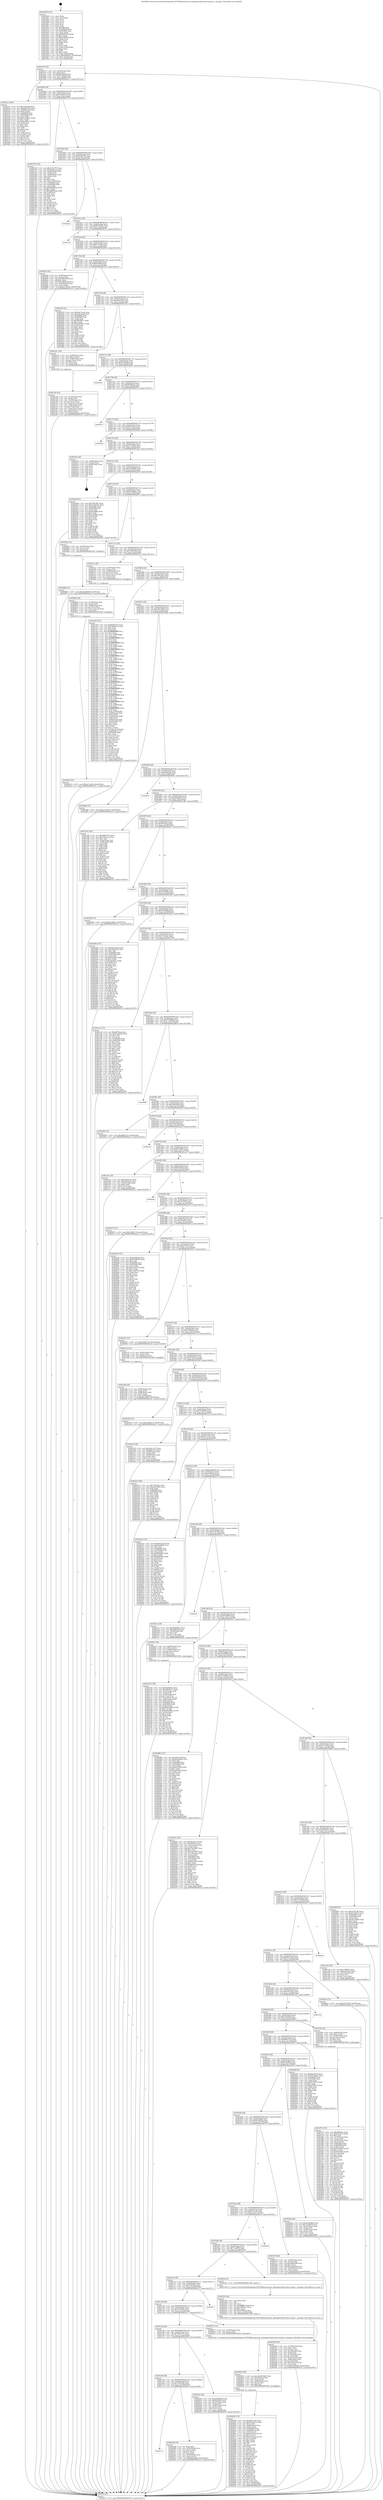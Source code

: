 digraph "0x401600" {
  label = "0x401600 (/mnt/c/Users/mathe/Desktop/tcc/POCII/binaries/extr_labenginecodetoolslccsrcgen.c_notarget_Final-ollvm.out::main(0))"
  labelloc = "t"
  node[shape=record]

  Entry [label="",width=0.3,height=0.3,shape=circle,fillcolor=black,style=filled]
  "0x401674" [label="{
     0x401674 [32]\l
     | [instrs]\l
     &nbsp;&nbsp;0x401674 \<+6\>: mov -0xa0(%rbp),%eax\l
     &nbsp;&nbsp;0x40167a \<+2\>: mov %eax,%ecx\l
     &nbsp;&nbsp;0x40167c \<+6\>: sub $0x86aa6de8,%ecx\l
     &nbsp;&nbsp;0x401682 \<+6\>: mov %eax,-0xb4(%rbp)\l
     &nbsp;&nbsp;0x401688 \<+6\>: mov %ecx,-0xb8(%rbp)\l
     &nbsp;&nbsp;0x40168e \<+6\>: je 0000000000402a1e \<main+0x141e\>\l
  }"]
  "0x402a1e" [label="{
     0x402a1e [109]\l
     | [instrs]\l
     &nbsp;&nbsp;0x402a1e \<+5\>: mov $0xeef5ac5f,%eax\l
     &nbsp;&nbsp;0x402a23 \<+5\>: mov $0xcd8c1504,%ecx\l
     &nbsp;&nbsp;0x402a28 \<+7\>: mov -0x98(%rbp),%rdx\l
     &nbsp;&nbsp;0x402a2f \<+6\>: movl $0x0,(%rdx)\l
     &nbsp;&nbsp;0x402a35 \<+7\>: mov 0x405060,%esi\l
     &nbsp;&nbsp;0x402a3c \<+7\>: mov 0x405068,%edi\l
     &nbsp;&nbsp;0x402a43 \<+3\>: mov %esi,%r8d\l
     &nbsp;&nbsp;0x402a46 \<+7\>: add $0x4c3062a1,%r8d\l
     &nbsp;&nbsp;0x402a4d \<+4\>: sub $0x1,%r8d\l
     &nbsp;&nbsp;0x402a51 \<+7\>: sub $0x4c3062a1,%r8d\l
     &nbsp;&nbsp;0x402a58 \<+4\>: imul %r8d,%esi\l
     &nbsp;&nbsp;0x402a5c \<+3\>: and $0x1,%esi\l
     &nbsp;&nbsp;0x402a5f \<+3\>: cmp $0x0,%esi\l
     &nbsp;&nbsp;0x402a62 \<+4\>: sete %r9b\l
     &nbsp;&nbsp;0x402a66 \<+3\>: cmp $0xa,%edi\l
     &nbsp;&nbsp;0x402a69 \<+4\>: setl %r10b\l
     &nbsp;&nbsp;0x402a6d \<+3\>: mov %r9b,%r11b\l
     &nbsp;&nbsp;0x402a70 \<+3\>: and %r10b,%r11b\l
     &nbsp;&nbsp;0x402a73 \<+3\>: xor %r10b,%r9b\l
     &nbsp;&nbsp;0x402a76 \<+3\>: or %r9b,%r11b\l
     &nbsp;&nbsp;0x402a79 \<+4\>: test $0x1,%r11b\l
     &nbsp;&nbsp;0x402a7d \<+3\>: cmovne %ecx,%eax\l
     &nbsp;&nbsp;0x402a80 \<+6\>: mov %eax,-0xa0(%rbp)\l
     &nbsp;&nbsp;0x402a86 \<+5\>: jmp 0000000000402c5c \<main+0x165c\>\l
  }"]
  "0x401694" [label="{
     0x401694 [28]\l
     | [instrs]\l
     &nbsp;&nbsp;0x401694 \<+5\>: jmp 0000000000401699 \<main+0x99\>\l
     &nbsp;&nbsp;0x401699 \<+6\>: mov -0xb4(%rbp),%eax\l
     &nbsp;&nbsp;0x40169f \<+5\>: sub $0x87ed9314,%eax\l
     &nbsp;&nbsp;0x4016a4 \<+6\>: mov %eax,-0xbc(%rbp)\l
     &nbsp;&nbsp;0x4016aa \<+6\>: je 0000000000402754 \<main+0x1154\>\l
  }"]
  Exit [label="",width=0.3,height=0.3,shape=circle,fillcolor=black,style=filled,peripheries=2]
  "0x402754" [label="{
     0x402754 [122]\l
     | [instrs]\l
     &nbsp;&nbsp;0x402754 \<+5\>: mov $0x2e7f2785,%eax\l
     &nbsp;&nbsp;0x402759 \<+5\>: mov $0x2cb8fcca,%ecx\l
     &nbsp;&nbsp;0x40275e \<+4\>: mov -0x40(%rbp),%rdx\l
     &nbsp;&nbsp;0x402762 \<+2\>: mov (%rdx),%esi\l
     &nbsp;&nbsp;0x402764 \<+4\>: mov -0x80(%rbp),%rdx\l
     &nbsp;&nbsp;0x402768 \<+2\>: cmp (%rdx),%esi\l
     &nbsp;&nbsp;0x40276a \<+4\>: setl %dil\l
     &nbsp;&nbsp;0x40276e \<+4\>: and $0x1,%dil\l
     &nbsp;&nbsp;0x402772 \<+4\>: mov %dil,-0x29(%rbp)\l
     &nbsp;&nbsp;0x402776 \<+7\>: mov 0x405060,%esi\l
     &nbsp;&nbsp;0x40277d \<+8\>: mov 0x405068,%r8d\l
     &nbsp;&nbsp;0x402785 \<+3\>: mov %esi,%r9d\l
     &nbsp;&nbsp;0x402788 \<+7\>: add $0xd499d0ab,%r9d\l
     &nbsp;&nbsp;0x40278f \<+4\>: sub $0x1,%r9d\l
     &nbsp;&nbsp;0x402793 \<+7\>: sub $0xd499d0ab,%r9d\l
     &nbsp;&nbsp;0x40279a \<+4\>: imul %r9d,%esi\l
     &nbsp;&nbsp;0x40279e \<+3\>: and $0x1,%esi\l
     &nbsp;&nbsp;0x4027a1 \<+3\>: cmp $0x0,%esi\l
     &nbsp;&nbsp;0x4027a4 \<+4\>: sete %dil\l
     &nbsp;&nbsp;0x4027a8 \<+4\>: cmp $0xa,%r8d\l
     &nbsp;&nbsp;0x4027ac \<+4\>: setl %r10b\l
     &nbsp;&nbsp;0x4027b0 \<+3\>: mov %dil,%r11b\l
     &nbsp;&nbsp;0x4027b3 \<+3\>: and %r10b,%r11b\l
     &nbsp;&nbsp;0x4027b6 \<+3\>: xor %r10b,%dil\l
     &nbsp;&nbsp;0x4027b9 \<+3\>: or %dil,%r11b\l
     &nbsp;&nbsp;0x4027bc \<+4\>: test $0x1,%r11b\l
     &nbsp;&nbsp;0x4027c0 \<+3\>: cmovne %ecx,%eax\l
     &nbsp;&nbsp;0x4027c3 \<+6\>: mov %eax,-0xa0(%rbp)\l
     &nbsp;&nbsp;0x4027c9 \<+5\>: jmp 0000000000402c5c \<main+0x165c\>\l
  }"]
  "0x4016b0" [label="{
     0x4016b0 [28]\l
     | [instrs]\l
     &nbsp;&nbsp;0x4016b0 \<+5\>: jmp 00000000004016b5 \<main+0xb5\>\l
     &nbsp;&nbsp;0x4016b5 \<+6\>: mov -0xb4(%rbp),%eax\l
     &nbsp;&nbsp;0x4016bb \<+5\>: sub $0x8a08c75e,%eax\l
     &nbsp;&nbsp;0x4016c0 \<+6\>: mov %eax,-0xc0(%rbp)\l
     &nbsp;&nbsp;0x4016c6 \<+6\>: je 0000000000402ab2 \<main+0x14b2\>\l
  }"]
  "0x40286b" [label="{
     0x40286b [15]\l
     | [instrs]\l
     &nbsp;&nbsp;0x40286b \<+10\>: movl $0x30a28899,-0xa0(%rbp)\l
     &nbsp;&nbsp;0x402875 \<+5\>: jmp 0000000000402c5c \<main+0x165c\>\l
  }"]
  "0x402ab2" [label="{
     0x402ab2\l
  }", style=dashed]
  "0x4016cc" [label="{
     0x4016cc [28]\l
     | [instrs]\l
     &nbsp;&nbsp;0x4016cc \<+5\>: jmp 00000000004016d1 \<main+0xd1\>\l
     &nbsp;&nbsp;0x4016d1 \<+6\>: mov -0xb4(%rbp),%eax\l
     &nbsp;&nbsp;0x4016d7 \<+5\>: sub $0x8b731861,%eax\l
     &nbsp;&nbsp;0x4016dc \<+6\>: mov %eax,-0xc4(%rbp)\l
     &nbsp;&nbsp;0x4016e2 \<+6\>: je 0000000000402c31 \<main+0x1631\>\l
  }"]
  "0x402823" [label="{
     0x402823 [15]\l
     | [instrs]\l
     &nbsp;&nbsp;0x402823 \<+10\>: movl $0x8c7cc62b,-0xa0(%rbp)\l
     &nbsp;&nbsp;0x40282d \<+5\>: jmp 0000000000402c5c \<main+0x165c\>\l
  }"]
  "0x402c31" [label="{
     0x402c31\l
  }", style=dashed]
  "0x4016e8" [label="{
     0x4016e8 [28]\l
     | [instrs]\l
     &nbsp;&nbsp;0x4016e8 \<+5\>: jmp 00000000004016ed \<main+0xed\>\l
     &nbsp;&nbsp;0x4016ed \<+6\>: mov -0xb4(%rbp),%eax\l
     &nbsp;&nbsp;0x4016f3 \<+5\>: sub $0x8c7cc62b,%eax\l
     &nbsp;&nbsp;0x4016f8 \<+6\>: mov %eax,-0xc8(%rbp)\l
     &nbsp;&nbsp;0x4016fe \<+6\>: je 0000000000402832 \<main+0x1232\>\l
  }"]
  "0x402809" [label="{
     0x402809 [26]\l
     | [instrs]\l
     &nbsp;&nbsp;0x402809 \<+4\>: mov -0x78(%rbp),%rax\l
     &nbsp;&nbsp;0x40280d \<+3\>: mov (%rax),%rax\l
     &nbsp;&nbsp;0x402810 \<+4\>: mov -0x40(%rbp),%rcx\l
     &nbsp;&nbsp;0x402814 \<+3\>: movslq (%rcx),%rcx\l
     &nbsp;&nbsp;0x402817 \<+4\>: mov (%rax,%rcx,8),%rax\l
     &nbsp;&nbsp;0x40281b \<+3\>: mov %rax,%rdi\l
     &nbsp;&nbsp;0x40281e \<+5\>: call 0000000000401030 \<free@plt\>\l
     | [calls]\l
     &nbsp;&nbsp;0x401030 \{1\} (unknown)\l
  }"]
  "0x402832" [label="{
     0x402832 [42]\l
     | [instrs]\l
     &nbsp;&nbsp;0x402832 \<+4\>: mov -0x40(%rbp),%rax\l
     &nbsp;&nbsp;0x402836 \<+2\>: mov (%rax),%ecx\l
     &nbsp;&nbsp;0x402838 \<+6\>: sub $0x338b01d8,%ecx\l
     &nbsp;&nbsp;0x40283e \<+3\>: add $0x1,%ecx\l
     &nbsp;&nbsp;0x402841 \<+6\>: add $0x338b01d8,%ecx\l
     &nbsp;&nbsp;0x402847 \<+4\>: mov -0x40(%rbp),%rax\l
     &nbsp;&nbsp;0x40284b \<+2\>: mov %ecx,(%rax)\l
     &nbsp;&nbsp;0x40284d \<+10\>: movl $0x337185cb,-0xa0(%rbp)\l
     &nbsp;&nbsp;0x402857 \<+5\>: jmp 0000000000402c5c \<main+0x165c\>\l
  }"]
  "0x401704" [label="{
     0x401704 [28]\l
     | [instrs]\l
     &nbsp;&nbsp;0x401704 \<+5\>: jmp 0000000000401709 \<main+0x109\>\l
     &nbsp;&nbsp;0x401709 \<+6\>: mov -0xb4(%rbp),%eax\l
     &nbsp;&nbsp;0x40170f \<+5\>: sub $0x8fe3f9dd,%eax\l
     &nbsp;&nbsp;0x401714 \<+6\>: mov %eax,-0xcc(%rbp)\l
     &nbsp;&nbsp;0x40171a \<+6\>: je 0000000000402435 \<main+0xe35\>\l
  }"]
  "0x402640" [label="{
     0x402640 [170]\l
     | [instrs]\l
     &nbsp;&nbsp;0x402640 \<+5\>: mov $0x6d213c9c,%esi\l
     &nbsp;&nbsp;0x402645 \<+5\>: mov $0x4627eda5,%edx\l
     &nbsp;&nbsp;0x40264a \<+3\>: mov $0x1,%r8b\l
     &nbsp;&nbsp;0x40264d \<+4\>: mov -0x40(%rbp),%rcx\l
     &nbsp;&nbsp;0x402651 \<+6\>: movl $0x0,(%rcx)\l
     &nbsp;&nbsp;0x402657 \<+8\>: mov 0x405060,%r9d\l
     &nbsp;&nbsp;0x40265f \<+8\>: mov 0x405068,%r10d\l
     &nbsp;&nbsp;0x402667 \<+3\>: mov %r9d,%r11d\l
     &nbsp;&nbsp;0x40266a \<+7\>: sub $0x6ac345c4,%r11d\l
     &nbsp;&nbsp;0x402671 \<+4\>: sub $0x1,%r11d\l
     &nbsp;&nbsp;0x402675 \<+7\>: add $0x6ac345c4,%r11d\l
     &nbsp;&nbsp;0x40267c \<+4\>: imul %r11d,%r9d\l
     &nbsp;&nbsp;0x402680 \<+4\>: and $0x1,%r9d\l
     &nbsp;&nbsp;0x402684 \<+4\>: cmp $0x0,%r9d\l
     &nbsp;&nbsp;0x402688 \<+3\>: sete %bl\l
     &nbsp;&nbsp;0x40268b \<+4\>: cmp $0xa,%r10d\l
     &nbsp;&nbsp;0x40268f \<+4\>: setl %r14b\l
     &nbsp;&nbsp;0x402693 \<+3\>: mov %bl,%r15b\l
     &nbsp;&nbsp;0x402696 \<+4\>: xor $0xff,%r15b\l
     &nbsp;&nbsp;0x40269a \<+3\>: mov %r14b,%r12b\l
     &nbsp;&nbsp;0x40269d \<+4\>: xor $0xff,%r12b\l
     &nbsp;&nbsp;0x4026a1 \<+4\>: xor $0x1,%r8b\l
     &nbsp;&nbsp;0x4026a5 \<+3\>: mov %r15b,%r13b\l
     &nbsp;&nbsp;0x4026a8 \<+4\>: and $0xff,%r13b\l
     &nbsp;&nbsp;0x4026ac \<+3\>: and %r8b,%bl\l
     &nbsp;&nbsp;0x4026af \<+3\>: mov %r12b,%cl\l
     &nbsp;&nbsp;0x4026b2 \<+3\>: and $0xff,%cl\l
     &nbsp;&nbsp;0x4026b5 \<+3\>: and %r8b,%r14b\l
     &nbsp;&nbsp;0x4026b8 \<+3\>: or %bl,%r13b\l
     &nbsp;&nbsp;0x4026bb \<+3\>: or %r14b,%cl\l
     &nbsp;&nbsp;0x4026be \<+3\>: xor %cl,%r13b\l
     &nbsp;&nbsp;0x4026c1 \<+3\>: or %r12b,%r15b\l
     &nbsp;&nbsp;0x4026c4 \<+4\>: xor $0xff,%r15b\l
     &nbsp;&nbsp;0x4026c8 \<+4\>: or $0x1,%r8b\l
     &nbsp;&nbsp;0x4026cc \<+3\>: and %r8b,%r15b\l
     &nbsp;&nbsp;0x4026cf \<+3\>: or %r15b,%r13b\l
     &nbsp;&nbsp;0x4026d2 \<+4\>: test $0x1,%r13b\l
     &nbsp;&nbsp;0x4026d6 \<+3\>: cmovne %edx,%esi\l
     &nbsp;&nbsp;0x4026d9 \<+6\>: mov %esi,-0xa0(%rbp)\l
     &nbsp;&nbsp;0x4026df \<+6\>: mov %eax,-0x198(%rbp)\l
     &nbsp;&nbsp;0x4026e5 \<+5\>: jmp 0000000000402c5c \<main+0x165c\>\l
  }"]
  "0x402435" [label="{
     0x402435 [91]\l
     | [instrs]\l
     &nbsp;&nbsp;0x402435 \<+5\>: mov $0x9de72ae2,%eax\l
     &nbsp;&nbsp;0x40243a \<+5\>: mov $0xed4c8cdb,%ecx\l
     &nbsp;&nbsp;0x40243f \<+7\>: mov 0x405060,%edx\l
     &nbsp;&nbsp;0x402446 \<+7\>: mov 0x405068,%esi\l
     &nbsp;&nbsp;0x40244d \<+2\>: mov %edx,%edi\l
     &nbsp;&nbsp;0x40244f \<+6\>: sub $0x50038611,%edi\l
     &nbsp;&nbsp;0x402455 \<+3\>: sub $0x1,%edi\l
     &nbsp;&nbsp;0x402458 \<+6\>: add $0x50038611,%edi\l
     &nbsp;&nbsp;0x40245e \<+3\>: imul %edi,%edx\l
     &nbsp;&nbsp;0x402461 \<+3\>: and $0x1,%edx\l
     &nbsp;&nbsp;0x402464 \<+3\>: cmp $0x0,%edx\l
     &nbsp;&nbsp;0x402467 \<+4\>: sete %r8b\l
     &nbsp;&nbsp;0x40246b \<+3\>: cmp $0xa,%esi\l
     &nbsp;&nbsp;0x40246e \<+4\>: setl %r9b\l
     &nbsp;&nbsp;0x402472 \<+3\>: mov %r8b,%r10b\l
     &nbsp;&nbsp;0x402475 \<+3\>: and %r9b,%r10b\l
     &nbsp;&nbsp;0x402478 \<+3\>: xor %r9b,%r8b\l
     &nbsp;&nbsp;0x40247b \<+3\>: or %r8b,%r10b\l
     &nbsp;&nbsp;0x40247e \<+4\>: test $0x1,%r10b\l
     &nbsp;&nbsp;0x402482 \<+3\>: cmovne %ecx,%eax\l
     &nbsp;&nbsp;0x402485 \<+6\>: mov %eax,-0xa0(%rbp)\l
     &nbsp;&nbsp;0x40248b \<+5\>: jmp 0000000000402c5c \<main+0x165c\>\l
  }"]
  "0x401720" [label="{
     0x401720 [28]\l
     | [instrs]\l
     &nbsp;&nbsp;0x401720 \<+5\>: jmp 0000000000401725 \<main+0x125\>\l
     &nbsp;&nbsp;0x401725 \<+6\>: mov -0xb4(%rbp),%eax\l
     &nbsp;&nbsp;0x40172b \<+5\>: sub $0x946cc975,%eax\l
     &nbsp;&nbsp;0x401730 \<+6\>: mov %eax,-0xd0(%rbp)\l
     &nbsp;&nbsp;0x401736 \<+6\>: je 00000000004021b7 \<main+0xbb7\>\l
  }"]
  "0x402623" [label="{
     0x402623 [29]\l
     | [instrs]\l
     &nbsp;&nbsp;0x402623 \<+10\>: movabs $0x4030b6,%rdi\l
     &nbsp;&nbsp;0x40262d \<+4\>: mov -0x48(%rbp),%rcx\l
     &nbsp;&nbsp;0x402631 \<+2\>: mov %eax,(%rcx)\l
     &nbsp;&nbsp;0x402633 \<+4\>: mov -0x48(%rbp),%rcx\l
     &nbsp;&nbsp;0x402637 \<+2\>: mov (%rcx),%esi\l
     &nbsp;&nbsp;0x402639 \<+2\>: mov $0x0,%al\l
     &nbsp;&nbsp;0x40263b \<+5\>: call 0000000000401040 \<printf@plt\>\l
     | [calls]\l
     &nbsp;&nbsp;0x401040 \{1\} (unknown)\l
  }"]
  "0x4021b7" [label="{
     0x4021b7 [29]\l
     | [instrs]\l
     &nbsp;&nbsp;0x4021b7 \<+4\>: mov -0x58(%rbp),%rax\l
     &nbsp;&nbsp;0x4021bb \<+6\>: movl $0x1,(%rax)\l
     &nbsp;&nbsp;0x4021c1 \<+4\>: mov -0x58(%rbp),%rax\l
     &nbsp;&nbsp;0x4021c5 \<+3\>: movslq (%rax),%rax\l
     &nbsp;&nbsp;0x4021c8 \<+4\>: shl $0x3,%rax\l
     &nbsp;&nbsp;0x4021cc \<+3\>: mov %rax,%rdi\l
     &nbsp;&nbsp;0x4021cf \<+5\>: call 0000000000401050 \<malloc@plt\>\l
     | [calls]\l
     &nbsp;&nbsp;0x401050 \{1\} (unknown)\l
  }"]
  "0x40173c" [label="{
     0x40173c [28]\l
     | [instrs]\l
     &nbsp;&nbsp;0x40173c \<+5\>: jmp 0000000000401741 \<main+0x141\>\l
     &nbsp;&nbsp;0x401741 \<+6\>: mov -0xb4(%rbp),%eax\l
     &nbsp;&nbsp;0x401747 \<+5\>: sub $0x9af383e6,%eax\l
     &nbsp;&nbsp;0x40174c \<+6\>: mov %eax,-0xd4(%rbp)\l
     &nbsp;&nbsp;0x401752 \<+6\>: je 0000000000402b34 \<main+0x1534\>\l
  }"]
  "0x401c7c" [label="{
     0x401c7c\l
  }", style=dashed]
  "0x402b34" [label="{
     0x402b34\l
  }", style=dashed]
  "0x401758" [label="{
     0x401758 [28]\l
     | [instrs]\l
     &nbsp;&nbsp;0x401758 \<+5\>: jmp 000000000040175d \<main+0x15d\>\l
     &nbsp;&nbsp;0x40175d \<+6\>: mov -0xb4(%rbp),%eax\l
     &nbsp;&nbsp;0x401763 \<+5\>: sub $0x9d594ee5,%eax\l
     &nbsp;&nbsp;0x401768 \<+6\>: mov %eax,-0xd8(%rbp)\l
     &nbsp;&nbsp;0x40176e \<+6\>: je 000000000040297c \<main+0x137c\>\l
  }"]
  "0x402296" [label="{
     0x402296 [34]\l
     | [instrs]\l
     &nbsp;&nbsp;0x402296 \<+2\>: xor %eax,%eax\l
     &nbsp;&nbsp;0x402298 \<+4\>: mov -0x50(%rbp),%rcx\l
     &nbsp;&nbsp;0x40229c \<+2\>: mov (%rcx),%edx\l
     &nbsp;&nbsp;0x40229e \<+3\>: sub $0x1,%eax\l
     &nbsp;&nbsp;0x4022a1 \<+2\>: sub %eax,%edx\l
     &nbsp;&nbsp;0x4022a3 \<+4\>: mov -0x50(%rbp),%rcx\l
     &nbsp;&nbsp;0x4022a7 \<+2\>: mov %edx,(%rcx)\l
     &nbsp;&nbsp;0x4022a9 \<+10\>: movl $0x66a5e983,-0xa0(%rbp)\l
     &nbsp;&nbsp;0x4022b3 \<+5\>: jmp 0000000000402c5c \<main+0x165c\>\l
  }"]
  "0x40297c" [label="{
     0x40297c\l
  }", style=dashed]
  "0x401774" [label="{
     0x401774 [28]\l
     | [instrs]\l
     &nbsp;&nbsp;0x401774 \<+5\>: jmp 0000000000401779 \<main+0x179\>\l
     &nbsp;&nbsp;0x401779 \<+6\>: mov -0xb4(%rbp),%eax\l
     &nbsp;&nbsp;0x40177f \<+5\>: sub $0x9de72ae2,%eax\l
     &nbsp;&nbsp;0x401784 \<+6\>: mov %eax,-0xdc(%rbp)\l
     &nbsp;&nbsp;0x40178a \<+6\>: je 0000000000402b8b \<main+0x158b\>\l
  }"]
  "0x40225b" [label="{
     0x40225b [59]\l
     | [instrs]\l
     &nbsp;&nbsp;0x40225b \<+6\>: mov -0x194(%rbp),%ecx\l
     &nbsp;&nbsp;0x402261 \<+3\>: imul %eax,%ecx\l
     &nbsp;&nbsp;0x402264 \<+3\>: movslq %ecx,%rsi\l
     &nbsp;&nbsp;0x402267 \<+4\>: mov -0x78(%rbp),%rdi\l
     &nbsp;&nbsp;0x40226b \<+3\>: mov (%rdi),%rdi\l
     &nbsp;&nbsp;0x40226e \<+4\>: mov -0x70(%rbp),%r8\l
     &nbsp;&nbsp;0x402272 \<+3\>: movslq (%r8),%r8\l
     &nbsp;&nbsp;0x402275 \<+4\>: mov (%rdi,%r8,8),%rdi\l
     &nbsp;&nbsp;0x402279 \<+4\>: mov -0x60(%rbp),%r8\l
     &nbsp;&nbsp;0x40227d \<+3\>: movslq (%r8),%r8\l
     &nbsp;&nbsp;0x402280 \<+4\>: mov (%rdi,%r8,8),%rdi\l
     &nbsp;&nbsp;0x402284 \<+3\>: mov %rsi,(%rdi)\l
     &nbsp;&nbsp;0x402287 \<+10\>: movl $0x7d367f4d,-0xa0(%rbp)\l
     &nbsp;&nbsp;0x402291 \<+5\>: jmp 0000000000402c5c \<main+0x165c\>\l
  }"]
  "0x402b8b" [label="{
     0x402b8b\l
  }", style=dashed]
  "0x401790" [label="{
     0x401790 [28]\l
     | [instrs]\l
     &nbsp;&nbsp;0x401790 \<+5\>: jmp 0000000000401795 \<main+0x195\>\l
     &nbsp;&nbsp;0x401795 \<+6\>: mov -0xb4(%rbp),%eax\l
     &nbsp;&nbsp;0x40179b \<+5\>: sub $0xac753821,%eax\l
     &nbsp;&nbsp;0x4017a0 \<+6\>: mov %eax,-0xe0(%rbp)\l
     &nbsp;&nbsp;0x4017a6 \<+6\>: je 0000000000402a9a \<main+0x149a\>\l
  }"]
  "0x402233" [label="{
     0x402233 [40]\l
     | [instrs]\l
     &nbsp;&nbsp;0x402233 \<+5\>: mov $0x2,%ecx\l
     &nbsp;&nbsp;0x402238 \<+1\>: cltd\l
     &nbsp;&nbsp;0x402239 \<+2\>: idiv %ecx\l
     &nbsp;&nbsp;0x40223b \<+6\>: imul $0xfffffffe,%edx,%ecx\l
     &nbsp;&nbsp;0x402241 \<+6\>: sub $0xc409fc41,%ecx\l
     &nbsp;&nbsp;0x402247 \<+3\>: add $0x1,%ecx\l
     &nbsp;&nbsp;0x40224a \<+6\>: add $0xc409fc41,%ecx\l
     &nbsp;&nbsp;0x402250 \<+6\>: mov %ecx,-0x194(%rbp)\l
     &nbsp;&nbsp;0x402256 \<+5\>: call 0000000000401160 \<next_i\>\l
     | [calls]\l
     &nbsp;&nbsp;0x401160 \{1\} (/mnt/c/Users/mathe/Desktop/tcc/POCII/binaries/extr_labenginecodetoolslccsrcgen.c_notarget_Final-ollvm.out::next_i)\l
  }"]
  "0x402a9a" [label="{
     0x402a9a [24]\l
     | [instrs]\l
     &nbsp;&nbsp;0x402a9a \<+7\>: mov -0x98(%rbp),%rax\l
     &nbsp;&nbsp;0x402aa1 \<+2\>: mov (%rax),%eax\l
     &nbsp;&nbsp;0x402aa3 \<+4\>: lea -0x28(%rbp),%rsp\l
     &nbsp;&nbsp;0x402aa7 \<+1\>: pop %rbx\l
     &nbsp;&nbsp;0x402aa8 \<+2\>: pop %r12\l
     &nbsp;&nbsp;0x402aaa \<+2\>: pop %r13\l
     &nbsp;&nbsp;0x402aac \<+2\>: pop %r14\l
     &nbsp;&nbsp;0x402aae \<+2\>: pop %r15\l
     &nbsp;&nbsp;0x402ab0 \<+1\>: pop %rbp\l
     &nbsp;&nbsp;0x402ab1 \<+1\>: ret\l
  }"]
  "0x4017ac" [label="{
     0x4017ac [28]\l
     | [instrs]\l
     &nbsp;&nbsp;0x4017ac \<+5\>: jmp 00000000004017b1 \<main+0x1b1\>\l
     &nbsp;&nbsp;0x4017b1 \<+6\>: mov -0xb4(%rbp),%eax\l
     &nbsp;&nbsp;0x4017b7 \<+5\>: sub $0xac856680,%eax\l
     &nbsp;&nbsp;0x4017bc \<+6\>: mov %eax,-0xe4(%rbp)\l
     &nbsp;&nbsp;0x4017c2 \<+6\>: je 00000000004022b8 \<main+0xcb8\>\l
  }"]
  "0x4021d4" [label="{
     0x4021d4 [54]\l
     | [instrs]\l
     &nbsp;&nbsp;0x4021d4 \<+4\>: mov -0x78(%rbp),%rdi\l
     &nbsp;&nbsp;0x4021d8 \<+3\>: mov (%rdi),%rdi\l
     &nbsp;&nbsp;0x4021db \<+4\>: mov -0x70(%rbp),%rcx\l
     &nbsp;&nbsp;0x4021df \<+3\>: movslq (%rcx),%rcx\l
     &nbsp;&nbsp;0x4021e2 \<+4\>: mov (%rdi,%rcx,8),%rcx\l
     &nbsp;&nbsp;0x4021e6 \<+4\>: mov -0x60(%rbp),%rdi\l
     &nbsp;&nbsp;0x4021ea \<+3\>: movslq (%rdi),%rdi\l
     &nbsp;&nbsp;0x4021ed \<+4\>: mov %rax,(%rcx,%rdi,8)\l
     &nbsp;&nbsp;0x4021f1 \<+4\>: mov -0x50(%rbp),%rax\l
     &nbsp;&nbsp;0x4021f5 \<+6\>: movl $0x0,(%rax)\l
     &nbsp;&nbsp;0x4021fb \<+10\>: movl $0x66a5e983,-0xa0(%rbp)\l
     &nbsp;&nbsp;0x402205 \<+5\>: jmp 0000000000402c5c \<main+0x165c\>\l
  }"]
  "0x4022b8" [label="{
     0x4022b8 [91]\l
     | [instrs]\l
     &nbsp;&nbsp;0x4022b8 \<+5\>: mov $0x73f21f61,%eax\l
     &nbsp;&nbsp;0x4022bd \<+5\>: mov $0x27e4937b,%ecx\l
     &nbsp;&nbsp;0x4022c2 \<+7\>: mov 0x405060,%edx\l
     &nbsp;&nbsp;0x4022c9 \<+7\>: mov 0x405068,%esi\l
     &nbsp;&nbsp;0x4022d0 \<+2\>: mov %edx,%edi\l
     &nbsp;&nbsp;0x4022d2 \<+6\>: sub $0xebc4f8ba,%edi\l
     &nbsp;&nbsp;0x4022d8 \<+3\>: sub $0x1,%edi\l
     &nbsp;&nbsp;0x4022db \<+6\>: add $0xebc4f8ba,%edi\l
     &nbsp;&nbsp;0x4022e1 \<+3\>: imul %edi,%edx\l
     &nbsp;&nbsp;0x4022e4 \<+3\>: and $0x1,%edx\l
     &nbsp;&nbsp;0x4022e7 \<+3\>: cmp $0x0,%edx\l
     &nbsp;&nbsp;0x4022ea \<+4\>: sete %r8b\l
     &nbsp;&nbsp;0x4022ee \<+3\>: cmp $0xa,%esi\l
     &nbsp;&nbsp;0x4022f1 \<+4\>: setl %r9b\l
     &nbsp;&nbsp;0x4022f5 \<+3\>: mov %r8b,%r10b\l
     &nbsp;&nbsp;0x4022f8 \<+3\>: and %r9b,%r10b\l
     &nbsp;&nbsp;0x4022fb \<+3\>: xor %r9b,%r8b\l
     &nbsp;&nbsp;0x4022fe \<+3\>: or %r8b,%r10b\l
     &nbsp;&nbsp;0x402301 \<+4\>: test $0x1,%r10b\l
     &nbsp;&nbsp;0x402305 \<+3\>: cmovne %ecx,%eax\l
     &nbsp;&nbsp;0x402308 \<+6\>: mov %eax,-0xa0(%rbp)\l
     &nbsp;&nbsp;0x40230e \<+5\>: jmp 0000000000402c5c \<main+0x165c\>\l
  }"]
  "0x4017c8" [label="{
     0x4017c8 [28]\l
     | [instrs]\l
     &nbsp;&nbsp;0x4017c8 \<+5\>: jmp 00000000004017cd \<main+0x1cd\>\l
     &nbsp;&nbsp;0x4017cd \<+6\>: mov -0xb4(%rbp),%eax\l
     &nbsp;&nbsp;0x4017d3 \<+5\>: sub $0xb6629bb1,%eax\l
     &nbsp;&nbsp;0x4017d8 \<+6\>: mov %eax,-0xe8(%rbp)\l
     &nbsp;&nbsp;0x4017de \<+6\>: je 000000000040285c \<main+0x125c\>\l
  }"]
  "0x402104" [label="{
     0x402104 [128]\l
     | [instrs]\l
     &nbsp;&nbsp;0x402104 \<+5\>: mov $0x9af383e6,%ecx\l
     &nbsp;&nbsp;0x402109 \<+5\>: mov $0x20593e71,%edx\l
     &nbsp;&nbsp;0x40210e \<+4\>: mov -0x78(%rbp),%rdi\l
     &nbsp;&nbsp;0x402112 \<+3\>: mov (%rdi),%rdi\l
     &nbsp;&nbsp;0x402115 \<+4\>: mov -0x70(%rbp),%rsi\l
     &nbsp;&nbsp;0x402119 \<+3\>: movslq (%rsi),%rsi\l
     &nbsp;&nbsp;0x40211c \<+4\>: mov %rax,(%rdi,%rsi,8)\l
     &nbsp;&nbsp;0x402120 \<+4\>: mov -0x60(%rbp),%rax\l
     &nbsp;&nbsp;0x402124 \<+6\>: movl $0x0,(%rax)\l
     &nbsp;&nbsp;0x40212a \<+8\>: mov 0x405060,%r8d\l
     &nbsp;&nbsp;0x402132 \<+8\>: mov 0x405068,%r9d\l
     &nbsp;&nbsp;0x40213a \<+3\>: mov %r8d,%r10d\l
     &nbsp;&nbsp;0x40213d \<+7\>: add $0x80616964,%r10d\l
     &nbsp;&nbsp;0x402144 \<+4\>: sub $0x1,%r10d\l
     &nbsp;&nbsp;0x402148 \<+7\>: sub $0x80616964,%r10d\l
     &nbsp;&nbsp;0x40214f \<+4\>: imul %r10d,%r8d\l
     &nbsp;&nbsp;0x402153 \<+4\>: and $0x1,%r8d\l
     &nbsp;&nbsp;0x402157 \<+4\>: cmp $0x0,%r8d\l
     &nbsp;&nbsp;0x40215b \<+4\>: sete %r11b\l
     &nbsp;&nbsp;0x40215f \<+4\>: cmp $0xa,%r9d\l
     &nbsp;&nbsp;0x402163 \<+3\>: setl %bl\l
     &nbsp;&nbsp;0x402166 \<+3\>: mov %r11b,%r14b\l
     &nbsp;&nbsp;0x402169 \<+3\>: and %bl,%r14b\l
     &nbsp;&nbsp;0x40216c \<+3\>: xor %bl,%r11b\l
     &nbsp;&nbsp;0x40216f \<+3\>: or %r11b,%r14b\l
     &nbsp;&nbsp;0x402172 \<+4\>: test $0x1,%r14b\l
     &nbsp;&nbsp;0x402176 \<+3\>: cmovne %edx,%ecx\l
     &nbsp;&nbsp;0x402179 \<+6\>: mov %ecx,-0xa0(%rbp)\l
     &nbsp;&nbsp;0x40217f \<+5\>: jmp 0000000000402c5c \<main+0x165c\>\l
  }"]
  "0x40285c" [label="{
     0x40285c [15]\l
     | [instrs]\l
     &nbsp;&nbsp;0x40285c \<+4\>: mov -0x78(%rbp),%rax\l
     &nbsp;&nbsp;0x402860 \<+3\>: mov (%rax),%rax\l
     &nbsp;&nbsp;0x402863 \<+3\>: mov %rax,%rdi\l
     &nbsp;&nbsp;0x402866 \<+5\>: call 0000000000401030 \<free@plt\>\l
     | [calls]\l
     &nbsp;&nbsp;0x401030 \{1\} (unknown)\l
  }"]
  "0x4017e4" [label="{
     0x4017e4 [28]\l
     | [instrs]\l
     &nbsp;&nbsp;0x4017e4 \<+5\>: jmp 00000000004017e9 \<main+0x1e9\>\l
     &nbsp;&nbsp;0x4017e9 \<+6\>: mov -0xb4(%rbp),%eax\l
     &nbsp;&nbsp;0x4017ef \<+5\>: sub $0xc3f69ae8,%eax\l
     &nbsp;&nbsp;0x4017f4 \<+6\>: mov %eax,-0xec(%rbp)\l
     &nbsp;&nbsp;0x4017fa \<+6\>: je 00000000004027ec \<main+0x11ec\>\l
  }"]
  "0x401c60" [label="{
     0x401c60 [28]\l
     | [instrs]\l
     &nbsp;&nbsp;0x401c60 \<+5\>: jmp 0000000000401c65 \<main+0x665\>\l
     &nbsp;&nbsp;0x401c65 \<+6\>: mov -0xb4(%rbp),%eax\l
     &nbsp;&nbsp;0x401c6b \<+5\>: sub $0x7d367f4d,%eax\l
     &nbsp;&nbsp;0x401c70 \<+6\>: mov %eax,-0x190(%rbp)\l
     &nbsp;&nbsp;0x401c76 \<+6\>: je 0000000000402296 \<main+0xc96\>\l
  }"]
  "0x4027ec" [label="{
     0x4027ec [29]\l
     | [instrs]\l
     &nbsp;&nbsp;0x4027ec \<+4\>: mov -0x78(%rbp),%rax\l
     &nbsp;&nbsp;0x4027f0 \<+3\>: mov (%rax),%rax\l
     &nbsp;&nbsp;0x4027f3 \<+4\>: mov -0x40(%rbp),%rcx\l
     &nbsp;&nbsp;0x4027f7 \<+3\>: movslq (%rcx),%rcx\l
     &nbsp;&nbsp;0x4027fa \<+4\>: mov (%rax,%rcx,8),%rax\l
     &nbsp;&nbsp;0x4027fe \<+3\>: mov (%rax),%rax\l
     &nbsp;&nbsp;0x402801 \<+3\>: mov %rax,%rdi\l
     &nbsp;&nbsp;0x402804 \<+5\>: call 0000000000401030 \<free@plt\>\l
     | [calls]\l
     &nbsp;&nbsp;0x401030 \{1\} (unknown)\l
  }"]
  "0x401800" [label="{
     0x401800 [28]\l
     | [instrs]\l
     &nbsp;&nbsp;0x401800 \<+5\>: jmp 0000000000401805 \<main+0x205\>\l
     &nbsp;&nbsp;0x401805 \<+6\>: mov -0xb4(%rbp),%eax\l
     &nbsp;&nbsp;0x40180b \<+5\>: sub $0xc581aeec,%eax\l
     &nbsp;&nbsp;0x401810 \<+6\>: mov %eax,-0xf0(%rbp)\l
     &nbsp;&nbsp;0x401816 \<+6\>: je 0000000000401cf0 \<main+0x6f0\>\l
  }"]
  "0x402030" [label="{
     0x402030 [36]\l
     | [instrs]\l
     &nbsp;&nbsp;0x402030 \<+5\>: mov $0xe65dd859,%eax\l
     &nbsp;&nbsp;0x402035 \<+5\>: mov $0x552a041,%ecx\l
     &nbsp;&nbsp;0x40203a \<+4\>: mov -0x70(%rbp),%rdx\l
     &nbsp;&nbsp;0x40203e \<+2\>: mov (%rdx),%esi\l
     &nbsp;&nbsp;0x402040 \<+4\>: mov -0x80(%rbp),%rdx\l
     &nbsp;&nbsp;0x402044 \<+2\>: cmp (%rdx),%esi\l
     &nbsp;&nbsp;0x402046 \<+3\>: cmovl %ecx,%eax\l
     &nbsp;&nbsp;0x402049 \<+6\>: mov %eax,-0xa0(%rbp)\l
     &nbsp;&nbsp;0x40204f \<+5\>: jmp 0000000000402c5c \<main+0x165c\>\l
  }"]
  "0x401cf0" [label="{
     0x401cf0 [331]\l
     | [instrs]\l
     &nbsp;&nbsp;0x401cf0 \<+5\>: mov $0x8a08c75e,%eax\l
     &nbsp;&nbsp;0x401cf5 \<+5\>: mov $0x345b87c1,%ecx\l
     &nbsp;&nbsp;0x401cfa \<+2\>: xor %edx,%edx\l
     &nbsp;&nbsp;0x401cfc \<+3\>: mov %rsp,%rsi\l
     &nbsp;&nbsp;0x401cff \<+4\>: add $0xfffffffffffffff0,%rsi\l
     &nbsp;&nbsp;0x401d03 \<+3\>: mov %rsi,%rsp\l
     &nbsp;&nbsp;0x401d06 \<+7\>: mov %rsi,-0x98(%rbp)\l
     &nbsp;&nbsp;0x401d0d \<+3\>: mov %rsp,%rsi\l
     &nbsp;&nbsp;0x401d10 \<+4\>: add $0xfffffffffffffff0,%rsi\l
     &nbsp;&nbsp;0x401d14 \<+3\>: mov %rsi,%rsp\l
     &nbsp;&nbsp;0x401d17 \<+3\>: mov %rsp,%rdi\l
     &nbsp;&nbsp;0x401d1a \<+4\>: add $0xfffffffffffffff0,%rdi\l
     &nbsp;&nbsp;0x401d1e \<+3\>: mov %rdi,%rsp\l
     &nbsp;&nbsp;0x401d21 \<+7\>: mov %rdi,-0x90(%rbp)\l
     &nbsp;&nbsp;0x401d28 \<+3\>: mov %rsp,%rdi\l
     &nbsp;&nbsp;0x401d2b \<+4\>: add $0xfffffffffffffff0,%rdi\l
     &nbsp;&nbsp;0x401d2f \<+3\>: mov %rdi,%rsp\l
     &nbsp;&nbsp;0x401d32 \<+7\>: mov %rdi,-0x88(%rbp)\l
     &nbsp;&nbsp;0x401d39 \<+3\>: mov %rsp,%rdi\l
     &nbsp;&nbsp;0x401d3c \<+4\>: add $0xfffffffffffffff0,%rdi\l
     &nbsp;&nbsp;0x401d40 \<+3\>: mov %rdi,%rsp\l
     &nbsp;&nbsp;0x401d43 \<+4\>: mov %rdi,-0x80(%rbp)\l
     &nbsp;&nbsp;0x401d47 \<+3\>: mov %rsp,%rdi\l
     &nbsp;&nbsp;0x401d4a \<+4\>: add $0xfffffffffffffff0,%rdi\l
     &nbsp;&nbsp;0x401d4e \<+3\>: mov %rdi,%rsp\l
     &nbsp;&nbsp;0x401d51 \<+4\>: mov %rdi,-0x78(%rbp)\l
     &nbsp;&nbsp;0x401d55 \<+3\>: mov %rsp,%rdi\l
     &nbsp;&nbsp;0x401d58 \<+4\>: add $0xfffffffffffffff0,%rdi\l
     &nbsp;&nbsp;0x401d5c \<+3\>: mov %rdi,%rsp\l
     &nbsp;&nbsp;0x401d5f \<+4\>: mov %rdi,-0x70(%rbp)\l
     &nbsp;&nbsp;0x401d63 \<+3\>: mov %rsp,%rdi\l
     &nbsp;&nbsp;0x401d66 \<+4\>: add $0xfffffffffffffff0,%rdi\l
     &nbsp;&nbsp;0x401d6a \<+3\>: mov %rdi,%rsp\l
     &nbsp;&nbsp;0x401d6d \<+4\>: mov %rdi,-0x68(%rbp)\l
     &nbsp;&nbsp;0x401d71 \<+3\>: mov %rsp,%rdi\l
     &nbsp;&nbsp;0x401d74 \<+4\>: add $0xfffffffffffffff0,%rdi\l
     &nbsp;&nbsp;0x401d78 \<+3\>: mov %rdi,%rsp\l
     &nbsp;&nbsp;0x401d7b \<+4\>: mov %rdi,-0x60(%rbp)\l
     &nbsp;&nbsp;0x401d7f \<+3\>: mov %rsp,%rdi\l
     &nbsp;&nbsp;0x401d82 \<+4\>: add $0xfffffffffffffff0,%rdi\l
     &nbsp;&nbsp;0x401d86 \<+3\>: mov %rdi,%rsp\l
     &nbsp;&nbsp;0x401d89 \<+4\>: mov %rdi,-0x58(%rbp)\l
     &nbsp;&nbsp;0x401d8d \<+3\>: mov %rsp,%rdi\l
     &nbsp;&nbsp;0x401d90 \<+4\>: add $0xfffffffffffffff0,%rdi\l
     &nbsp;&nbsp;0x401d94 \<+3\>: mov %rdi,%rsp\l
     &nbsp;&nbsp;0x401d97 \<+4\>: mov %rdi,-0x50(%rbp)\l
     &nbsp;&nbsp;0x401d9b \<+3\>: mov %rsp,%rdi\l
     &nbsp;&nbsp;0x401d9e \<+4\>: add $0xfffffffffffffff0,%rdi\l
     &nbsp;&nbsp;0x401da2 \<+3\>: mov %rdi,%rsp\l
     &nbsp;&nbsp;0x401da5 \<+4\>: mov %rdi,-0x48(%rbp)\l
     &nbsp;&nbsp;0x401da9 \<+3\>: mov %rsp,%rdi\l
     &nbsp;&nbsp;0x401dac \<+4\>: add $0xfffffffffffffff0,%rdi\l
     &nbsp;&nbsp;0x401db0 \<+3\>: mov %rdi,%rsp\l
     &nbsp;&nbsp;0x401db3 \<+4\>: mov %rdi,-0x40(%rbp)\l
     &nbsp;&nbsp;0x401db7 \<+7\>: mov -0x98(%rbp),%rdi\l
     &nbsp;&nbsp;0x401dbe \<+6\>: movl $0x0,(%rdi)\l
     &nbsp;&nbsp;0x401dc4 \<+7\>: mov -0xa4(%rbp),%r8d\l
     &nbsp;&nbsp;0x401dcb \<+3\>: mov %r8d,(%rsi)\l
     &nbsp;&nbsp;0x401dce \<+7\>: mov -0x90(%rbp),%rdi\l
     &nbsp;&nbsp;0x401dd5 \<+7\>: mov -0xb0(%rbp),%r9\l
     &nbsp;&nbsp;0x401ddc \<+3\>: mov %r9,(%rdi)\l
     &nbsp;&nbsp;0x401ddf \<+3\>: cmpl $0x2,(%rsi)\l
     &nbsp;&nbsp;0x401de2 \<+4\>: setne %r10b\l
     &nbsp;&nbsp;0x401de6 \<+4\>: and $0x1,%r10b\l
     &nbsp;&nbsp;0x401dea \<+4\>: mov %r10b,-0x31(%rbp)\l
     &nbsp;&nbsp;0x401dee \<+8\>: mov 0x405060,%r11d\l
     &nbsp;&nbsp;0x401df6 \<+7\>: mov 0x405068,%ebx\l
     &nbsp;&nbsp;0x401dfd \<+3\>: sub $0x1,%edx\l
     &nbsp;&nbsp;0x401e00 \<+3\>: mov %r11d,%r14d\l
     &nbsp;&nbsp;0x401e03 \<+3\>: add %edx,%r14d\l
     &nbsp;&nbsp;0x401e06 \<+4\>: imul %r14d,%r11d\l
     &nbsp;&nbsp;0x401e0a \<+4\>: and $0x1,%r11d\l
     &nbsp;&nbsp;0x401e0e \<+4\>: cmp $0x0,%r11d\l
     &nbsp;&nbsp;0x401e12 \<+4\>: sete %r10b\l
     &nbsp;&nbsp;0x401e16 \<+3\>: cmp $0xa,%ebx\l
     &nbsp;&nbsp;0x401e19 \<+4\>: setl %r15b\l
     &nbsp;&nbsp;0x401e1d \<+3\>: mov %r10b,%r12b\l
     &nbsp;&nbsp;0x401e20 \<+3\>: and %r15b,%r12b\l
     &nbsp;&nbsp;0x401e23 \<+3\>: xor %r15b,%r10b\l
     &nbsp;&nbsp;0x401e26 \<+3\>: or %r10b,%r12b\l
     &nbsp;&nbsp;0x401e29 \<+4\>: test $0x1,%r12b\l
     &nbsp;&nbsp;0x401e2d \<+3\>: cmovne %ecx,%eax\l
     &nbsp;&nbsp;0x401e30 \<+6\>: mov %eax,-0xa0(%rbp)\l
     &nbsp;&nbsp;0x401e36 \<+5\>: jmp 0000000000402c5c \<main+0x165c\>\l
  }"]
  "0x40181c" [label="{
     0x40181c [28]\l
     | [instrs]\l
     &nbsp;&nbsp;0x40181c \<+5\>: jmp 0000000000401821 \<main+0x221\>\l
     &nbsp;&nbsp;0x401821 \<+6\>: mov -0xb4(%rbp),%eax\l
     &nbsp;&nbsp;0x401827 \<+5\>: sub $0xcd8c1504,%eax\l
     &nbsp;&nbsp;0x40182c \<+6\>: mov %eax,-0xf4(%rbp)\l
     &nbsp;&nbsp;0x401832 \<+6\>: je 0000000000402a8b \<main+0x148b\>\l
  }"]
  "0x401c44" [label="{
     0x401c44 [28]\l
     | [instrs]\l
     &nbsp;&nbsp;0x401c44 \<+5\>: jmp 0000000000401c49 \<main+0x649\>\l
     &nbsp;&nbsp;0x401c49 \<+6\>: mov -0xb4(%rbp),%eax\l
     &nbsp;&nbsp;0x401c4f \<+5\>: sub $0x76467c74,%eax\l
     &nbsp;&nbsp;0x401c54 \<+6\>: mov %eax,-0x18c(%rbp)\l
     &nbsp;&nbsp;0x401c5a \<+6\>: je 0000000000402030 \<main+0xa30\>\l
  }"]
  "0x402a8b" [label="{
     0x402a8b [15]\l
     | [instrs]\l
     &nbsp;&nbsp;0x402a8b \<+10\>: movl $0xac753821,-0xa0(%rbp)\l
     &nbsp;&nbsp;0x402a95 \<+5\>: jmp 0000000000402c5c \<main+0x165c\>\l
  }"]
  "0x401838" [label="{
     0x401838 [28]\l
     | [instrs]\l
     &nbsp;&nbsp;0x401838 \<+5\>: jmp 000000000040183d \<main+0x23d\>\l
     &nbsp;&nbsp;0x40183d \<+6\>: mov -0xb4(%rbp),%eax\l
     &nbsp;&nbsp;0x401843 \<+5\>: sub $0xd402b1d1,%eax\l
     &nbsp;&nbsp;0x401848 \<+6\>: mov %eax,-0xf8(%rbp)\l
     &nbsp;&nbsp;0x40184e \<+6\>: je 000000000040287a \<main+0x127a\>\l
  }"]
  "0x402617" [label="{
     0x402617 [12]\l
     | [instrs]\l
     &nbsp;&nbsp;0x402617 \<+4\>: mov -0x78(%rbp),%rax\l
     &nbsp;&nbsp;0x40261b \<+3\>: mov (%rax),%rdi\l
     &nbsp;&nbsp;0x40261e \<+5\>: call 0000000000401420 \<notarget\>\l
     | [calls]\l
     &nbsp;&nbsp;0x401420 \{1\} (/mnt/c/Users/mathe/Desktop/tcc/POCII/binaries/extr_labenginecodetoolslccsrcgen.c_notarget_Final-ollvm.out::notarget)\l
  }"]
  "0x40287a" [label="{
     0x40287a\l
  }", style=dashed]
  "0x401854" [label="{
     0x401854 [28]\l
     | [instrs]\l
     &nbsp;&nbsp;0x401854 \<+5\>: jmp 0000000000401859 \<main+0x259\>\l
     &nbsp;&nbsp;0x401859 \<+6\>: mov -0xb4(%rbp),%eax\l
     &nbsp;&nbsp;0x40185f \<+5\>: sub $0xd4ddb474,%eax\l
     &nbsp;&nbsp;0x401864 \<+6\>: mov %eax,-0xfc(%rbp)\l
     &nbsp;&nbsp;0x40186a \<+6\>: je 0000000000401c86 \<main+0x686\>\l
  }"]
  "0x401c28" [label="{
     0x401c28 [28]\l
     | [instrs]\l
     &nbsp;&nbsp;0x401c28 \<+5\>: jmp 0000000000401c2d \<main+0x62d\>\l
     &nbsp;&nbsp;0x401c2d \<+6\>: mov -0xb4(%rbp),%eax\l
     &nbsp;&nbsp;0x401c33 \<+5\>: sub $0x74ab7f51,%eax\l
     &nbsp;&nbsp;0x401c38 \<+6\>: mov %eax,-0x188(%rbp)\l
     &nbsp;&nbsp;0x401c3e \<+6\>: je 0000000000402617 \<main+0x1017\>\l
  }"]
  "0x401c86" [label="{
     0x401c86 [106]\l
     | [instrs]\l
     &nbsp;&nbsp;0x401c86 \<+5\>: mov $0x8a08c75e,%eax\l
     &nbsp;&nbsp;0x401c8b \<+5\>: mov $0xc581aeec,%ecx\l
     &nbsp;&nbsp;0x401c90 \<+2\>: mov $0x1,%dl\l
     &nbsp;&nbsp;0x401c92 \<+7\>: mov -0x9a(%rbp),%sil\l
     &nbsp;&nbsp;0x401c99 \<+7\>: mov -0x99(%rbp),%dil\l
     &nbsp;&nbsp;0x401ca0 \<+3\>: mov %sil,%r8b\l
     &nbsp;&nbsp;0x401ca3 \<+4\>: xor $0xff,%r8b\l
     &nbsp;&nbsp;0x401ca7 \<+3\>: mov %dil,%r9b\l
     &nbsp;&nbsp;0x401caa \<+4\>: xor $0xff,%r9b\l
     &nbsp;&nbsp;0x401cae \<+3\>: xor $0x0,%dl\l
     &nbsp;&nbsp;0x401cb1 \<+3\>: mov %r8b,%r10b\l
     &nbsp;&nbsp;0x401cb4 \<+4\>: and $0x0,%r10b\l
     &nbsp;&nbsp;0x401cb8 \<+3\>: and %dl,%sil\l
     &nbsp;&nbsp;0x401cbb \<+3\>: mov %r9b,%r11b\l
     &nbsp;&nbsp;0x401cbe \<+4\>: and $0x0,%r11b\l
     &nbsp;&nbsp;0x401cc2 \<+3\>: and %dl,%dil\l
     &nbsp;&nbsp;0x401cc5 \<+3\>: or %sil,%r10b\l
     &nbsp;&nbsp;0x401cc8 \<+3\>: or %dil,%r11b\l
     &nbsp;&nbsp;0x401ccb \<+3\>: xor %r11b,%r10b\l
     &nbsp;&nbsp;0x401cce \<+3\>: or %r9b,%r8b\l
     &nbsp;&nbsp;0x401cd1 \<+4\>: xor $0xff,%r8b\l
     &nbsp;&nbsp;0x401cd5 \<+3\>: or $0x0,%dl\l
     &nbsp;&nbsp;0x401cd8 \<+3\>: and %dl,%r8b\l
     &nbsp;&nbsp;0x401cdb \<+3\>: or %r8b,%r10b\l
     &nbsp;&nbsp;0x401cde \<+4\>: test $0x1,%r10b\l
     &nbsp;&nbsp;0x401ce2 \<+3\>: cmovne %ecx,%eax\l
     &nbsp;&nbsp;0x401ce5 \<+6\>: mov %eax,-0xa0(%rbp)\l
     &nbsp;&nbsp;0x401ceb \<+5\>: jmp 0000000000402c5c \<main+0x165c\>\l
  }"]
  "0x401870" [label="{
     0x401870 [28]\l
     | [instrs]\l
     &nbsp;&nbsp;0x401870 \<+5\>: jmp 0000000000401875 \<main+0x275\>\l
     &nbsp;&nbsp;0x401875 \<+6\>: mov -0xb4(%rbp),%eax\l
     &nbsp;&nbsp;0x40187b \<+5\>: sub $0xd8f7bfca,%eax\l
     &nbsp;&nbsp;0x401880 \<+6\>: mov %eax,-0x100(%rbp)\l
     &nbsp;&nbsp;0x401886 \<+6\>: je 0000000000402af7 \<main+0x14f7\>\l
  }"]
  "0x402c5c" [label="{
     0x402c5c [5]\l
     | [instrs]\l
     &nbsp;&nbsp;0x402c5c \<+5\>: jmp 0000000000401674 \<main+0x74\>\l
  }"]
  "0x401600" [label="{
     0x401600 [116]\l
     | [instrs]\l
     &nbsp;&nbsp;0x401600 \<+1\>: push %rbp\l
     &nbsp;&nbsp;0x401601 \<+3\>: mov %rsp,%rbp\l
     &nbsp;&nbsp;0x401604 \<+2\>: push %r15\l
     &nbsp;&nbsp;0x401606 \<+2\>: push %r14\l
     &nbsp;&nbsp;0x401608 \<+2\>: push %r13\l
     &nbsp;&nbsp;0x40160a \<+2\>: push %r12\l
     &nbsp;&nbsp;0x40160c \<+1\>: push %rbx\l
     &nbsp;&nbsp;0x40160d \<+7\>: sub $0x188,%rsp\l
     &nbsp;&nbsp;0x401614 \<+7\>: mov 0x405060,%eax\l
     &nbsp;&nbsp;0x40161b \<+7\>: mov 0x405068,%ecx\l
     &nbsp;&nbsp;0x401622 \<+2\>: mov %eax,%edx\l
     &nbsp;&nbsp;0x401624 \<+6\>: add $0xb036f23b,%edx\l
     &nbsp;&nbsp;0x40162a \<+3\>: sub $0x1,%edx\l
     &nbsp;&nbsp;0x40162d \<+6\>: sub $0xb036f23b,%edx\l
     &nbsp;&nbsp;0x401633 \<+3\>: imul %edx,%eax\l
     &nbsp;&nbsp;0x401636 \<+3\>: and $0x1,%eax\l
     &nbsp;&nbsp;0x401639 \<+3\>: cmp $0x0,%eax\l
     &nbsp;&nbsp;0x40163c \<+4\>: sete %r8b\l
     &nbsp;&nbsp;0x401640 \<+4\>: and $0x1,%r8b\l
     &nbsp;&nbsp;0x401644 \<+7\>: mov %r8b,-0x9a(%rbp)\l
     &nbsp;&nbsp;0x40164b \<+3\>: cmp $0xa,%ecx\l
     &nbsp;&nbsp;0x40164e \<+4\>: setl %r8b\l
     &nbsp;&nbsp;0x401652 \<+4\>: and $0x1,%r8b\l
     &nbsp;&nbsp;0x401656 \<+7\>: mov %r8b,-0x99(%rbp)\l
     &nbsp;&nbsp;0x40165d \<+10\>: movl $0xd4ddb474,-0xa0(%rbp)\l
     &nbsp;&nbsp;0x401667 \<+6\>: mov %edi,-0xa4(%rbp)\l
     &nbsp;&nbsp;0x40166d \<+7\>: mov %rsi,-0xb0(%rbp)\l
  }"]
  "0x402b7c" [label="{
     0x402b7c\l
  }", style=dashed]
  "0x401c0c" [label="{
     0x401c0c [28]\l
     | [instrs]\l
     &nbsp;&nbsp;0x401c0c \<+5\>: jmp 0000000000401c11 \<main+0x611\>\l
     &nbsp;&nbsp;0x401c11 \<+6\>: mov -0xb4(%rbp),%eax\l
     &nbsp;&nbsp;0x401c17 \<+5\>: sub $0x73f21f61,%eax\l
     &nbsp;&nbsp;0x401c1c \<+6\>: mov %eax,-0x184(%rbp)\l
     &nbsp;&nbsp;0x401c22 \<+6\>: je 0000000000402b7c \<main+0x157c\>\l
  }"]
  "0x402af7" [label="{
     0x402af7\l
  }", style=dashed]
  "0x40188c" [label="{
     0x40188c [28]\l
     | [instrs]\l
     &nbsp;&nbsp;0x40188c \<+5\>: jmp 0000000000401891 \<main+0x291\>\l
     &nbsp;&nbsp;0x401891 \<+6\>: mov -0xb4(%rbp),%eax\l
     &nbsp;&nbsp;0x401897 \<+5\>: sub $0xda97608a,%eax\l
     &nbsp;&nbsp;0x40189c \<+6\>: mov %eax,-0x104(%rbp)\l
     &nbsp;&nbsp;0x4018a2 \<+6\>: je 0000000000402369 \<main+0xd69\>\l
  }"]
  "0x40222e" [label="{
     0x40222e [5]\l
     | [instrs]\l
     &nbsp;&nbsp;0x40222e \<+5\>: call 0000000000401160 \<next_i\>\l
     | [calls]\l
     &nbsp;&nbsp;0x401160 \{1\} (/mnt/c/Users/mathe/Desktop/tcc/POCII/binaries/extr_labenginecodetoolslccsrcgen.c_notarget_Final-ollvm.out::next_i)\l
  }"]
  "0x402369" [label="{
     0x402369 [15]\l
     | [instrs]\l
     &nbsp;&nbsp;0x402369 \<+10\>: movl $0x6bc5805e,-0xa0(%rbp)\l
     &nbsp;&nbsp;0x402373 \<+5\>: jmp 0000000000402c5c \<main+0x165c\>\l
  }"]
  "0x4018a8" [label="{
     0x4018a8 [28]\l
     | [instrs]\l
     &nbsp;&nbsp;0x4018a8 \<+5\>: jmp 00000000004018ad \<main+0x2ad\>\l
     &nbsp;&nbsp;0x4018ad \<+6\>: mov -0xb4(%rbp),%eax\l
     &nbsp;&nbsp;0x4018b3 \<+5\>: sub $0xe65dd859,%eax\l
     &nbsp;&nbsp;0x4018b8 \<+6\>: mov %eax,-0x108(%rbp)\l
     &nbsp;&nbsp;0x4018be \<+6\>: je 0000000000402584 \<main+0xf84\>\l
  }"]
  "0x401bf0" [label="{
     0x401bf0 [28]\l
     | [instrs]\l
     &nbsp;&nbsp;0x401bf0 \<+5\>: jmp 0000000000401bf5 \<main+0x5f5\>\l
     &nbsp;&nbsp;0x401bf5 \<+6\>: mov -0xb4(%rbp),%eax\l
     &nbsp;&nbsp;0x401bfb \<+5\>: sub $0x71aef878,%eax\l
     &nbsp;&nbsp;0x401c00 \<+6\>: mov %eax,-0x180(%rbp)\l
     &nbsp;&nbsp;0x401c06 \<+6\>: je 000000000040222e \<main+0xc2e\>\l
  }"]
  "0x402584" [label="{
     0x402584 [147]\l
     | [instrs]\l
     &nbsp;&nbsp;0x402584 \<+5\>: mov $0x6d213c9c,%eax\l
     &nbsp;&nbsp;0x402589 \<+5\>: mov $0x74ab7f51,%ecx\l
     &nbsp;&nbsp;0x40258e \<+2\>: mov $0x1,%dl\l
     &nbsp;&nbsp;0x402590 \<+7\>: mov 0x405060,%esi\l
     &nbsp;&nbsp;0x402597 \<+7\>: mov 0x405068,%edi\l
     &nbsp;&nbsp;0x40259e \<+3\>: mov %esi,%r8d\l
     &nbsp;&nbsp;0x4025a1 \<+7\>: add $0x2f209ec,%r8d\l
     &nbsp;&nbsp;0x4025a8 \<+4\>: sub $0x1,%r8d\l
     &nbsp;&nbsp;0x4025ac \<+7\>: sub $0x2f209ec,%r8d\l
     &nbsp;&nbsp;0x4025b3 \<+4\>: imul %r8d,%esi\l
     &nbsp;&nbsp;0x4025b7 \<+3\>: and $0x1,%esi\l
     &nbsp;&nbsp;0x4025ba \<+3\>: cmp $0x0,%esi\l
     &nbsp;&nbsp;0x4025bd \<+4\>: sete %r9b\l
     &nbsp;&nbsp;0x4025c1 \<+3\>: cmp $0xa,%edi\l
     &nbsp;&nbsp;0x4025c4 \<+4\>: setl %r10b\l
     &nbsp;&nbsp;0x4025c8 \<+3\>: mov %r9b,%r11b\l
     &nbsp;&nbsp;0x4025cb \<+4\>: xor $0xff,%r11b\l
     &nbsp;&nbsp;0x4025cf \<+3\>: mov %r10b,%bl\l
     &nbsp;&nbsp;0x4025d2 \<+3\>: xor $0xff,%bl\l
     &nbsp;&nbsp;0x4025d5 \<+3\>: xor $0x0,%dl\l
     &nbsp;&nbsp;0x4025d8 \<+3\>: mov %r11b,%r14b\l
     &nbsp;&nbsp;0x4025db \<+4\>: and $0x0,%r14b\l
     &nbsp;&nbsp;0x4025df \<+3\>: and %dl,%r9b\l
     &nbsp;&nbsp;0x4025e2 \<+3\>: mov %bl,%r15b\l
     &nbsp;&nbsp;0x4025e5 \<+4\>: and $0x0,%r15b\l
     &nbsp;&nbsp;0x4025e9 \<+3\>: and %dl,%r10b\l
     &nbsp;&nbsp;0x4025ec \<+3\>: or %r9b,%r14b\l
     &nbsp;&nbsp;0x4025ef \<+3\>: or %r10b,%r15b\l
     &nbsp;&nbsp;0x4025f2 \<+3\>: xor %r15b,%r14b\l
     &nbsp;&nbsp;0x4025f5 \<+3\>: or %bl,%r11b\l
     &nbsp;&nbsp;0x4025f8 \<+4\>: xor $0xff,%r11b\l
     &nbsp;&nbsp;0x4025fc \<+3\>: or $0x0,%dl\l
     &nbsp;&nbsp;0x4025ff \<+3\>: and %dl,%r11b\l
     &nbsp;&nbsp;0x402602 \<+3\>: or %r11b,%r14b\l
     &nbsp;&nbsp;0x402605 \<+4\>: test $0x1,%r14b\l
     &nbsp;&nbsp;0x402609 \<+3\>: cmovne %ecx,%eax\l
     &nbsp;&nbsp;0x40260c \<+6\>: mov %eax,-0xa0(%rbp)\l
     &nbsp;&nbsp;0x402612 \<+5\>: jmp 0000000000402c5c \<main+0x165c\>\l
  }"]
  "0x4018c4" [label="{
     0x4018c4 [28]\l
     | [instrs]\l
     &nbsp;&nbsp;0x4018c4 \<+5\>: jmp 00000000004018c9 \<main+0x2c9\>\l
     &nbsp;&nbsp;0x4018c9 \<+6\>: mov -0xb4(%rbp),%eax\l
     &nbsp;&nbsp;0x4018cf \<+5\>: sub $0xe74a2aee,%eax\l
     &nbsp;&nbsp;0x4018d4 \<+6\>: mov %eax,-0x10c(%rbp)\l
     &nbsp;&nbsp;0x4018da \<+6\>: je 0000000000401ecf \<main+0x8cf\>\l
  }"]
  "0x402bc4" [label="{
     0x402bc4\l
  }", style=dashed]
  "0x401ecf" [label="{
     0x401ecf [137]\l
     | [instrs]\l
     &nbsp;&nbsp;0x401ecf \<+5\>: mov $0xd8f7bfca,%eax\l
     &nbsp;&nbsp;0x401ed4 \<+5\>: mov $0x5aa91f2b,%ecx\l
     &nbsp;&nbsp;0x401ed9 \<+2\>: mov $0x1,%dl\l
     &nbsp;&nbsp;0x401edb \<+2\>: xor %esi,%esi\l
     &nbsp;&nbsp;0x401edd \<+7\>: mov 0x405060,%edi\l
     &nbsp;&nbsp;0x401ee4 \<+8\>: mov 0x405068,%r8d\l
     &nbsp;&nbsp;0x401eec \<+3\>: sub $0x1,%esi\l
     &nbsp;&nbsp;0x401eef \<+3\>: mov %edi,%r9d\l
     &nbsp;&nbsp;0x401ef2 \<+3\>: add %esi,%r9d\l
     &nbsp;&nbsp;0x401ef5 \<+4\>: imul %r9d,%edi\l
     &nbsp;&nbsp;0x401ef9 \<+3\>: and $0x1,%edi\l
     &nbsp;&nbsp;0x401efc \<+3\>: cmp $0x0,%edi\l
     &nbsp;&nbsp;0x401eff \<+4\>: sete %r10b\l
     &nbsp;&nbsp;0x401f03 \<+4\>: cmp $0xa,%r8d\l
     &nbsp;&nbsp;0x401f07 \<+4\>: setl %r11b\l
     &nbsp;&nbsp;0x401f0b \<+3\>: mov %r10b,%bl\l
     &nbsp;&nbsp;0x401f0e \<+3\>: xor $0xff,%bl\l
     &nbsp;&nbsp;0x401f11 \<+3\>: mov %r11b,%r14b\l
     &nbsp;&nbsp;0x401f14 \<+4\>: xor $0xff,%r14b\l
     &nbsp;&nbsp;0x401f18 \<+3\>: xor $0x0,%dl\l
     &nbsp;&nbsp;0x401f1b \<+3\>: mov %bl,%r15b\l
     &nbsp;&nbsp;0x401f1e \<+4\>: and $0x0,%r15b\l
     &nbsp;&nbsp;0x401f22 \<+3\>: and %dl,%r10b\l
     &nbsp;&nbsp;0x401f25 \<+3\>: mov %r14b,%r12b\l
     &nbsp;&nbsp;0x401f28 \<+4\>: and $0x0,%r12b\l
     &nbsp;&nbsp;0x401f2c \<+3\>: and %dl,%r11b\l
     &nbsp;&nbsp;0x401f2f \<+3\>: or %r10b,%r15b\l
     &nbsp;&nbsp;0x401f32 \<+3\>: or %r11b,%r12b\l
     &nbsp;&nbsp;0x401f35 \<+3\>: xor %r12b,%r15b\l
     &nbsp;&nbsp;0x401f38 \<+3\>: or %r14b,%bl\l
     &nbsp;&nbsp;0x401f3b \<+3\>: xor $0xff,%bl\l
     &nbsp;&nbsp;0x401f3e \<+3\>: or $0x0,%dl\l
     &nbsp;&nbsp;0x401f41 \<+2\>: and %dl,%bl\l
     &nbsp;&nbsp;0x401f43 \<+3\>: or %bl,%r15b\l
     &nbsp;&nbsp;0x401f46 \<+4\>: test $0x1,%r15b\l
     &nbsp;&nbsp;0x401f4a \<+3\>: cmovne %ecx,%eax\l
     &nbsp;&nbsp;0x401f4d \<+6\>: mov %eax,-0xa0(%rbp)\l
     &nbsp;&nbsp;0x401f53 \<+5\>: jmp 0000000000402c5c \<main+0x165c\>\l
  }"]
  "0x4018e0" [label="{
     0x4018e0 [28]\l
     | [instrs]\l
     &nbsp;&nbsp;0x4018e0 \<+5\>: jmp 00000000004018e5 \<main+0x2e5\>\l
     &nbsp;&nbsp;0x4018e5 \<+6\>: mov -0xb4(%rbp),%eax\l
     &nbsp;&nbsp;0x4018eb \<+5\>: sub $0xe7793806,%eax\l
     &nbsp;&nbsp;0x4018f0 \<+6\>: mov %eax,-0x110(%rbp)\l
     &nbsp;&nbsp;0x4018f6 \<+6\>: je 0000000000402889 \<main+0x1289\>\l
  }"]
  "0x401bd4" [label="{
     0x401bd4 [28]\l
     | [instrs]\l
     &nbsp;&nbsp;0x401bd4 \<+5\>: jmp 0000000000401bd9 \<main+0x5d9\>\l
     &nbsp;&nbsp;0x401bd9 \<+6\>: mov -0xb4(%rbp),%eax\l
     &nbsp;&nbsp;0x401bdf \<+5\>: sub $0x6d213c9c,%eax\l
     &nbsp;&nbsp;0x401be4 \<+6\>: mov %eax,-0x17c(%rbp)\l
     &nbsp;&nbsp;0x401bea \<+6\>: je 0000000000402bc4 \<main+0x15c4\>\l
  }"]
  "0x402889" [label="{
     0x402889\l
  }", style=dashed]
  "0x4018fc" [label="{
     0x4018fc [28]\l
     | [instrs]\l
     &nbsp;&nbsp;0x4018fc \<+5\>: jmp 0000000000401901 \<main+0x301\>\l
     &nbsp;&nbsp;0x401901 \<+6\>: mov -0xb4(%rbp),%eax\l
     &nbsp;&nbsp;0x401907 \<+5\>: sub $0xed4c8cdb,%eax\l
     &nbsp;&nbsp;0x40190c \<+6\>: mov %eax,-0x114(%rbp)\l
     &nbsp;&nbsp;0x401912 \<+6\>: je 0000000000402490 \<main+0xe90\>\l
  }"]
  "0x402378" [label="{
     0x402378 [42]\l
     | [instrs]\l
     &nbsp;&nbsp;0x402378 \<+4\>: mov -0x60(%rbp),%rax\l
     &nbsp;&nbsp;0x40237c \<+2\>: mov (%rax),%ecx\l
     &nbsp;&nbsp;0x40237e \<+6\>: sub $0xa582eb46,%ecx\l
     &nbsp;&nbsp;0x402384 \<+3\>: add $0x1,%ecx\l
     &nbsp;&nbsp;0x402387 \<+6\>: add $0xa582eb46,%ecx\l
     &nbsp;&nbsp;0x40238d \<+4\>: mov -0x60(%rbp),%rax\l
     &nbsp;&nbsp;0x402391 \<+2\>: mov %ecx,(%rax)\l
     &nbsp;&nbsp;0x402393 \<+10\>: movl $0x24b4de70,-0xa0(%rbp)\l
     &nbsp;&nbsp;0x40239d \<+5\>: jmp 0000000000402c5c \<main+0x165c\>\l
  }"]
  "0x402490" [label="{
     0x402490 [15]\l
     | [instrs]\l
     &nbsp;&nbsp;0x402490 \<+10\>: movl $0x668b7e10,-0xa0(%rbp)\l
     &nbsp;&nbsp;0x40249a \<+5\>: jmp 0000000000402c5c \<main+0x165c\>\l
  }"]
  "0x401918" [label="{
     0x401918 [28]\l
     | [instrs]\l
     &nbsp;&nbsp;0x401918 \<+5\>: jmp 000000000040191d \<main+0x31d\>\l
     &nbsp;&nbsp;0x40191d \<+6\>: mov -0xb4(%rbp),%eax\l
     &nbsp;&nbsp;0x401923 \<+5\>: sub $0xeef5ac5f,%eax\l
     &nbsp;&nbsp;0x401928 \<+6\>: mov %eax,-0x118(%rbp)\l
     &nbsp;&nbsp;0x40192e \<+6\>: je 0000000000402c45 \<main+0x1645\>\l
  }"]
  "0x401bb8" [label="{
     0x401bb8 [28]\l
     | [instrs]\l
     &nbsp;&nbsp;0x401bb8 \<+5\>: jmp 0000000000401bbd \<main+0x5bd\>\l
     &nbsp;&nbsp;0x401bbd \<+6\>: mov -0xb4(%rbp),%eax\l
     &nbsp;&nbsp;0x401bc3 \<+5\>: sub $0x6bc5805e,%eax\l
     &nbsp;&nbsp;0x401bc8 \<+6\>: mov %eax,-0x178(%rbp)\l
     &nbsp;&nbsp;0x401bce \<+6\>: je 0000000000402378 \<main+0xd78\>\l
  }"]
  "0x402c45" [label="{
     0x402c45\l
  }", style=dashed]
  "0x401934" [label="{
     0x401934 [28]\l
     | [instrs]\l
     &nbsp;&nbsp;0x401934 \<+5\>: jmp 0000000000401939 \<main+0x339\>\l
     &nbsp;&nbsp;0x401939 \<+6\>: mov -0xb4(%rbp),%eax\l
     &nbsp;&nbsp;0x40193f \<+5\>: sub $0xfb419992,%eax\l
     &nbsp;&nbsp;0x401944 \<+6\>: mov %eax,-0x11c(%rbp)\l
     &nbsp;&nbsp;0x40194a \<+6\>: je 0000000000401eb1 \<main+0x8b1\>\l
  }"]
  "0x40220a" [label="{
     0x40220a [36]\l
     | [instrs]\l
     &nbsp;&nbsp;0x40220a \<+5\>: mov $0xac856680,%eax\l
     &nbsp;&nbsp;0x40220f \<+5\>: mov $0x71aef878,%ecx\l
     &nbsp;&nbsp;0x402214 \<+4\>: mov -0x50(%rbp),%rdx\l
     &nbsp;&nbsp;0x402218 \<+2\>: mov (%rdx),%esi\l
     &nbsp;&nbsp;0x40221a \<+4\>: mov -0x58(%rbp),%rdx\l
     &nbsp;&nbsp;0x40221e \<+2\>: cmp (%rdx),%esi\l
     &nbsp;&nbsp;0x402220 \<+3\>: cmovl %ecx,%eax\l
     &nbsp;&nbsp;0x402223 \<+6\>: mov %eax,-0xa0(%rbp)\l
     &nbsp;&nbsp;0x402229 \<+5\>: jmp 0000000000402c5c \<main+0x165c\>\l
  }"]
  "0x401eb1" [label="{
     0x401eb1 [30]\l
     | [instrs]\l
     &nbsp;&nbsp;0x401eb1 \<+5\>: mov $0xd402b1d1,%eax\l
     &nbsp;&nbsp;0x401eb6 \<+5\>: mov $0xe74a2aee,%ecx\l
     &nbsp;&nbsp;0x401ebb \<+3\>: mov -0x30(%rbp),%edx\l
     &nbsp;&nbsp;0x401ebe \<+3\>: cmp $0x0,%edx\l
     &nbsp;&nbsp;0x401ec1 \<+3\>: cmove %ecx,%eax\l
     &nbsp;&nbsp;0x401ec4 \<+6\>: mov %eax,-0xa0(%rbp)\l
     &nbsp;&nbsp;0x401eca \<+5\>: jmp 0000000000402c5c \<main+0x165c\>\l
  }"]
  "0x401950" [label="{
     0x401950 [28]\l
     | [instrs]\l
     &nbsp;&nbsp;0x401950 \<+5\>: jmp 0000000000401955 \<main+0x355\>\l
     &nbsp;&nbsp;0x401955 \<+6\>: mov -0xb4(%rbp),%eax\l
     &nbsp;&nbsp;0x40195b \<+5\>: sub $0xfba3527d,%eax\l
     &nbsp;&nbsp;0x401960 \<+6\>: mov %eax,-0x120(%rbp)\l
     &nbsp;&nbsp;0x401966 \<+6\>: je 0000000000402b9a \<main+0x159a\>\l
  }"]
  "0x401b9c" [label="{
     0x401b9c [28]\l
     | [instrs]\l
     &nbsp;&nbsp;0x401b9c \<+5\>: jmp 0000000000401ba1 \<main+0x5a1\>\l
     &nbsp;&nbsp;0x401ba1 \<+6\>: mov -0xb4(%rbp),%eax\l
     &nbsp;&nbsp;0x401ba7 \<+5\>: sub $0x66a5e983,%eax\l
     &nbsp;&nbsp;0x401bac \<+6\>: mov %eax,-0x174(%rbp)\l
     &nbsp;&nbsp;0x401bb2 \<+6\>: je 000000000040220a \<main+0xc0a\>\l
  }"]
  "0x402b9a" [label="{
     0x402b9a\l
  }", style=dashed]
  "0x40196c" [label="{
     0x40196c [28]\l
     | [instrs]\l
     &nbsp;&nbsp;0x40196c \<+5\>: jmp 0000000000401971 \<main+0x371\>\l
     &nbsp;&nbsp;0x401971 \<+6\>: mov -0xb4(%rbp),%eax\l
     &nbsp;&nbsp;0x401977 \<+5\>: sub $0x1b375fc,%eax\l
     &nbsp;&nbsp;0x40197c \<+6\>: mov %eax,-0x124(%rbp)\l
     &nbsp;&nbsp;0x401982 \<+6\>: je 0000000000402575 \<main+0xf75\>\l
  }"]
  "0x40249f" [label="{
     0x40249f [91]\l
     | [instrs]\l
     &nbsp;&nbsp;0x40249f \<+5\>: mov $0xfba3527d,%eax\l
     &nbsp;&nbsp;0x4024a4 \<+5\>: mov $0x331298d7,%ecx\l
     &nbsp;&nbsp;0x4024a9 \<+7\>: mov 0x405060,%edx\l
     &nbsp;&nbsp;0x4024b0 \<+7\>: mov 0x405068,%esi\l
     &nbsp;&nbsp;0x4024b7 \<+2\>: mov %edx,%edi\l
     &nbsp;&nbsp;0x4024b9 \<+6\>: add $0xbf709473,%edi\l
     &nbsp;&nbsp;0x4024bf \<+3\>: sub $0x1,%edi\l
     &nbsp;&nbsp;0x4024c2 \<+6\>: sub $0xbf709473,%edi\l
     &nbsp;&nbsp;0x4024c8 \<+3\>: imul %edi,%edx\l
     &nbsp;&nbsp;0x4024cb \<+3\>: and $0x1,%edx\l
     &nbsp;&nbsp;0x4024ce \<+3\>: cmp $0x0,%edx\l
     &nbsp;&nbsp;0x4024d1 \<+4\>: sete %r8b\l
     &nbsp;&nbsp;0x4024d5 \<+3\>: cmp $0xa,%esi\l
     &nbsp;&nbsp;0x4024d8 \<+4\>: setl %r9b\l
     &nbsp;&nbsp;0x4024dc \<+3\>: mov %r8b,%r10b\l
     &nbsp;&nbsp;0x4024df \<+3\>: and %r9b,%r10b\l
     &nbsp;&nbsp;0x4024e2 \<+3\>: xor %r9b,%r8b\l
     &nbsp;&nbsp;0x4024e5 \<+3\>: or %r8b,%r10b\l
     &nbsp;&nbsp;0x4024e8 \<+4\>: test $0x1,%r10b\l
     &nbsp;&nbsp;0x4024ec \<+3\>: cmovne %ecx,%eax\l
     &nbsp;&nbsp;0x4024ef \<+6\>: mov %eax,-0xa0(%rbp)\l
     &nbsp;&nbsp;0x4024f5 \<+5\>: jmp 0000000000402c5c \<main+0x165c\>\l
  }"]
  "0x402575" [label="{
     0x402575 [15]\l
     | [instrs]\l
     &nbsp;&nbsp;0x402575 \<+10\>: movl $0x76467c74,-0xa0(%rbp)\l
     &nbsp;&nbsp;0x40257f \<+5\>: jmp 0000000000402c5c \<main+0x165c\>\l
  }"]
  "0x401988" [label="{
     0x401988 [28]\l
     | [instrs]\l
     &nbsp;&nbsp;0x401988 \<+5\>: jmp 000000000040198d \<main+0x38d\>\l
     &nbsp;&nbsp;0x40198d \<+6\>: mov -0xb4(%rbp),%eax\l
     &nbsp;&nbsp;0x401993 \<+5\>: sub $0x552a041,%eax\l
     &nbsp;&nbsp;0x401998 \<+6\>: mov %eax,-0x128(%rbp)\l
     &nbsp;&nbsp;0x40199e \<+6\>: je 0000000000402054 \<main+0xa54\>\l
  }"]
  "0x401f75" [label="{
     0x401f75 [172]\l
     | [instrs]\l
     &nbsp;&nbsp;0x401f75 \<+5\>: mov $0xd8f7bfca,%ecx\l
     &nbsp;&nbsp;0x401f7a \<+5\>: mov $0xba7873c,%edx\l
     &nbsp;&nbsp;0x401f7f \<+3\>: mov $0x1,%sil\l
     &nbsp;&nbsp;0x401f82 \<+4\>: mov -0x78(%rbp),%rdi\l
     &nbsp;&nbsp;0x401f86 \<+3\>: mov %rax,(%rdi)\l
     &nbsp;&nbsp;0x401f89 \<+4\>: mov -0x70(%rbp),%rax\l
     &nbsp;&nbsp;0x401f8d \<+6\>: movl $0x0,(%rax)\l
     &nbsp;&nbsp;0x401f93 \<+8\>: mov 0x405060,%r8d\l
     &nbsp;&nbsp;0x401f9b \<+8\>: mov 0x405068,%r9d\l
     &nbsp;&nbsp;0x401fa3 \<+3\>: mov %r8d,%r10d\l
     &nbsp;&nbsp;0x401fa6 \<+7\>: add $0x97d20f5,%r10d\l
     &nbsp;&nbsp;0x401fad \<+4\>: sub $0x1,%r10d\l
     &nbsp;&nbsp;0x401fb1 \<+7\>: sub $0x97d20f5,%r10d\l
     &nbsp;&nbsp;0x401fb8 \<+4\>: imul %r10d,%r8d\l
     &nbsp;&nbsp;0x401fbc \<+4\>: and $0x1,%r8d\l
     &nbsp;&nbsp;0x401fc0 \<+4\>: cmp $0x0,%r8d\l
     &nbsp;&nbsp;0x401fc4 \<+4\>: sete %r11b\l
     &nbsp;&nbsp;0x401fc8 \<+4\>: cmp $0xa,%r9d\l
     &nbsp;&nbsp;0x401fcc \<+3\>: setl %bl\l
     &nbsp;&nbsp;0x401fcf \<+3\>: mov %r11b,%r14b\l
     &nbsp;&nbsp;0x401fd2 \<+4\>: xor $0xff,%r14b\l
     &nbsp;&nbsp;0x401fd6 \<+3\>: mov %bl,%r15b\l
     &nbsp;&nbsp;0x401fd9 \<+4\>: xor $0xff,%r15b\l
     &nbsp;&nbsp;0x401fdd \<+4\>: xor $0x0,%sil\l
     &nbsp;&nbsp;0x401fe1 \<+3\>: mov %r14b,%r12b\l
     &nbsp;&nbsp;0x401fe4 \<+4\>: and $0x0,%r12b\l
     &nbsp;&nbsp;0x401fe8 \<+3\>: and %sil,%r11b\l
     &nbsp;&nbsp;0x401feb \<+3\>: mov %r15b,%r13b\l
     &nbsp;&nbsp;0x401fee \<+4\>: and $0x0,%r13b\l
     &nbsp;&nbsp;0x401ff2 \<+3\>: and %sil,%bl\l
     &nbsp;&nbsp;0x401ff5 \<+3\>: or %r11b,%r12b\l
     &nbsp;&nbsp;0x401ff8 \<+3\>: or %bl,%r13b\l
     &nbsp;&nbsp;0x401ffb \<+3\>: xor %r13b,%r12b\l
     &nbsp;&nbsp;0x401ffe \<+3\>: or %r15b,%r14b\l
     &nbsp;&nbsp;0x402001 \<+4\>: xor $0xff,%r14b\l
     &nbsp;&nbsp;0x402005 \<+4\>: or $0x0,%sil\l
     &nbsp;&nbsp;0x402009 \<+3\>: and %sil,%r14b\l
     &nbsp;&nbsp;0x40200c \<+3\>: or %r14b,%r12b\l
     &nbsp;&nbsp;0x40200f \<+4\>: test $0x1,%r12b\l
     &nbsp;&nbsp;0x402013 \<+3\>: cmovne %edx,%ecx\l
     &nbsp;&nbsp;0x402016 \<+6\>: mov %ecx,-0xa0(%rbp)\l
     &nbsp;&nbsp;0x40201c \<+5\>: jmp 0000000000402c5c \<main+0x165c\>\l
  }"]
  "0x402054" [label="{
     0x402054 [147]\l
     | [instrs]\l
     &nbsp;&nbsp;0x402054 \<+5\>: mov $0x9af383e6,%eax\l
     &nbsp;&nbsp;0x402059 \<+5\>: mov $0x30786397,%ecx\l
     &nbsp;&nbsp;0x40205e \<+2\>: mov $0x1,%dl\l
     &nbsp;&nbsp;0x402060 \<+7\>: mov 0x405060,%esi\l
     &nbsp;&nbsp;0x402067 \<+7\>: mov 0x405068,%edi\l
     &nbsp;&nbsp;0x40206e \<+3\>: mov %esi,%r8d\l
     &nbsp;&nbsp;0x402071 \<+7\>: add $0x75c02755,%r8d\l
     &nbsp;&nbsp;0x402078 \<+4\>: sub $0x1,%r8d\l
     &nbsp;&nbsp;0x40207c \<+7\>: sub $0x75c02755,%r8d\l
     &nbsp;&nbsp;0x402083 \<+4\>: imul %r8d,%esi\l
     &nbsp;&nbsp;0x402087 \<+3\>: and $0x1,%esi\l
     &nbsp;&nbsp;0x40208a \<+3\>: cmp $0x0,%esi\l
     &nbsp;&nbsp;0x40208d \<+4\>: sete %r9b\l
     &nbsp;&nbsp;0x402091 \<+3\>: cmp $0xa,%edi\l
     &nbsp;&nbsp;0x402094 \<+4\>: setl %r10b\l
     &nbsp;&nbsp;0x402098 \<+3\>: mov %r9b,%r11b\l
     &nbsp;&nbsp;0x40209b \<+4\>: xor $0xff,%r11b\l
     &nbsp;&nbsp;0x40209f \<+3\>: mov %r10b,%bl\l
     &nbsp;&nbsp;0x4020a2 \<+3\>: xor $0xff,%bl\l
     &nbsp;&nbsp;0x4020a5 \<+3\>: xor $0x1,%dl\l
     &nbsp;&nbsp;0x4020a8 \<+3\>: mov %r11b,%r14b\l
     &nbsp;&nbsp;0x4020ab \<+4\>: and $0xff,%r14b\l
     &nbsp;&nbsp;0x4020af \<+3\>: and %dl,%r9b\l
     &nbsp;&nbsp;0x4020b2 \<+3\>: mov %bl,%r15b\l
     &nbsp;&nbsp;0x4020b5 \<+4\>: and $0xff,%r15b\l
     &nbsp;&nbsp;0x4020b9 \<+3\>: and %dl,%r10b\l
     &nbsp;&nbsp;0x4020bc \<+3\>: or %r9b,%r14b\l
     &nbsp;&nbsp;0x4020bf \<+3\>: or %r10b,%r15b\l
     &nbsp;&nbsp;0x4020c2 \<+3\>: xor %r15b,%r14b\l
     &nbsp;&nbsp;0x4020c5 \<+3\>: or %bl,%r11b\l
     &nbsp;&nbsp;0x4020c8 \<+4\>: xor $0xff,%r11b\l
     &nbsp;&nbsp;0x4020cc \<+3\>: or $0x1,%dl\l
     &nbsp;&nbsp;0x4020cf \<+3\>: and %dl,%r11b\l
     &nbsp;&nbsp;0x4020d2 \<+3\>: or %r11b,%r14b\l
     &nbsp;&nbsp;0x4020d5 \<+4\>: test $0x1,%r14b\l
     &nbsp;&nbsp;0x4020d9 \<+3\>: cmovne %ecx,%eax\l
     &nbsp;&nbsp;0x4020dc \<+6\>: mov %eax,-0xa0(%rbp)\l
     &nbsp;&nbsp;0x4020e2 \<+5\>: jmp 0000000000402c5c \<main+0x165c\>\l
  }"]
  "0x4019a4" [label="{
     0x4019a4 [28]\l
     | [instrs]\l
     &nbsp;&nbsp;0x4019a4 \<+5\>: jmp 00000000004019a9 \<main+0x3a9\>\l
     &nbsp;&nbsp;0x4019a9 \<+6\>: mov -0xb4(%rbp),%eax\l
     &nbsp;&nbsp;0x4019af \<+5\>: sub $0xba7873c,%eax\l
     &nbsp;&nbsp;0x4019b4 \<+6\>: mov %eax,-0x12c(%rbp)\l
     &nbsp;&nbsp;0x4019ba \<+6\>: je 0000000000402021 \<main+0xa21\>\l
  }"]
  "0x401b80" [label="{
     0x401b80 [28]\l
     | [instrs]\l
     &nbsp;&nbsp;0x401b80 \<+5\>: jmp 0000000000401b85 \<main+0x585\>\l
     &nbsp;&nbsp;0x401b85 \<+6\>: mov -0xb4(%rbp),%eax\l
     &nbsp;&nbsp;0x401b8b \<+5\>: sub $0x668b7e10,%eax\l
     &nbsp;&nbsp;0x401b90 \<+6\>: mov %eax,-0x170(%rbp)\l
     &nbsp;&nbsp;0x401b96 \<+6\>: je 000000000040249f \<main+0xe9f\>\l
  }"]
  "0x402021" [label="{
     0x402021 [15]\l
     | [instrs]\l
     &nbsp;&nbsp;0x402021 \<+10\>: movl $0x76467c74,-0xa0(%rbp)\l
     &nbsp;&nbsp;0x40202b \<+5\>: jmp 0000000000402c5c \<main+0x165c\>\l
  }"]
  "0x4019c0" [label="{
     0x4019c0 [28]\l
     | [instrs]\l
     &nbsp;&nbsp;0x4019c0 \<+5\>: jmp 00000000004019c5 \<main+0x3c5\>\l
     &nbsp;&nbsp;0x4019c5 \<+6\>: mov -0xb4(%rbp),%eax\l
     &nbsp;&nbsp;0x4019cb \<+5\>: sub $0xc78089e,%eax\l
     &nbsp;&nbsp;0x4019d0 \<+6\>: mov %eax,-0x130(%rbp)\l
     &nbsp;&nbsp;0x4019d6 \<+6\>: je 0000000000401e7a \<main+0x87a\>\l
  }"]
  "0x401f58" [label="{
     0x401f58 [29]\l
     | [instrs]\l
     &nbsp;&nbsp;0x401f58 \<+4\>: mov -0x80(%rbp),%rax\l
     &nbsp;&nbsp;0x401f5c \<+6\>: movl $0x1,(%rax)\l
     &nbsp;&nbsp;0x401f62 \<+4\>: mov -0x80(%rbp),%rax\l
     &nbsp;&nbsp;0x401f66 \<+3\>: movslq (%rax),%rax\l
     &nbsp;&nbsp;0x401f69 \<+4\>: shl $0x3,%rax\l
     &nbsp;&nbsp;0x401f6d \<+3\>: mov %rax,%rdi\l
     &nbsp;&nbsp;0x401f70 \<+5\>: call 0000000000401050 \<malloc@plt\>\l
     | [calls]\l
     &nbsp;&nbsp;0x401050 \{1\} (unknown)\l
  }"]
  "0x401e7a" [label="{
     0x401e7a [19]\l
     | [instrs]\l
     &nbsp;&nbsp;0x401e7a \<+7\>: mov -0x90(%rbp),%rax\l
     &nbsp;&nbsp;0x401e81 \<+3\>: mov (%rax),%rax\l
     &nbsp;&nbsp;0x401e84 \<+4\>: mov 0x8(%rax),%rdi\l
     &nbsp;&nbsp;0x401e88 \<+5\>: call 0000000000401060 \<atoi@plt\>\l
     | [calls]\l
     &nbsp;&nbsp;0x401060 \{1\} (unknown)\l
  }"]
  "0x4019dc" [label="{
     0x4019dc [28]\l
     | [instrs]\l
     &nbsp;&nbsp;0x4019dc \<+5\>: jmp 00000000004019e1 \<main+0x3e1\>\l
     &nbsp;&nbsp;0x4019e1 \<+6\>: mov -0xb4(%rbp),%eax\l
     &nbsp;&nbsp;0x4019e7 \<+5\>: sub $0x20593e71,%eax\l
     &nbsp;&nbsp;0x4019ec \<+6\>: mov %eax,-0x134(%rbp)\l
     &nbsp;&nbsp;0x4019f2 \<+6\>: je 0000000000402184 \<main+0xb84\>\l
  }"]
  "0x401b64" [label="{
     0x401b64 [28]\l
     | [instrs]\l
     &nbsp;&nbsp;0x401b64 \<+5\>: jmp 0000000000401b69 \<main+0x569\>\l
     &nbsp;&nbsp;0x401b69 \<+6\>: mov -0xb4(%rbp),%eax\l
     &nbsp;&nbsp;0x401b6f \<+5\>: sub $0x5aa91f2b,%eax\l
     &nbsp;&nbsp;0x401b74 \<+6\>: mov %eax,-0x16c(%rbp)\l
     &nbsp;&nbsp;0x401b7a \<+6\>: je 0000000000401f58 \<main+0x958\>\l
  }"]
  "0x402184" [label="{
     0x402184 [15]\l
     | [instrs]\l
     &nbsp;&nbsp;0x402184 \<+10\>: movl $0x24b4de70,-0xa0(%rbp)\l
     &nbsp;&nbsp;0x40218e \<+5\>: jmp 0000000000402c5c \<main+0x165c\>\l
  }"]
  "0x4019f8" [label="{
     0x4019f8 [28]\l
     | [instrs]\l
     &nbsp;&nbsp;0x4019f8 \<+5\>: jmp 00000000004019fd \<main+0x3fd\>\l
     &nbsp;&nbsp;0x4019fd \<+6\>: mov -0xb4(%rbp),%eax\l
     &nbsp;&nbsp;0x401a03 \<+5\>: sub $0x24b4de70,%eax\l
     &nbsp;&nbsp;0x401a08 \<+6\>: mov %eax,-0x138(%rbp)\l
     &nbsp;&nbsp;0x401a0e \<+6\>: je 0000000000402193 \<main+0xb93\>\l
  }"]
  "0x401e59" [label="{
     0x401e59\l
  }", style=dashed]
  "0x402193" [label="{
     0x402193 [36]\l
     | [instrs]\l
     &nbsp;&nbsp;0x402193 \<+5\>: mov $0x2c6c1a17,%eax\l
     &nbsp;&nbsp;0x402198 \<+5\>: mov $0x946cc975,%ecx\l
     &nbsp;&nbsp;0x40219d \<+4\>: mov -0x60(%rbp),%rdx\l
     &nbsp;&nbsp;0x4021a1 \<+2\>: mov (%rdx),%esi\l
     &nbsp;&nbsp;0x4021a3 \<+4\>: mov -0x68(%rbp),%rdx\l
     &nbsp;&nbsp;0x4021a7 \<+2\>: cmp (%rdx),%esi\l
     &nbsp;&nbsp;0x4021a9 \<+3\>: cmovl %ecx,%eax\l
     &nbsp;&nbsp;0x4021ac \<+6\>: mov %eax,-0xa0(%rbp)\l
     &nbsp;&nbsp;0x4021b2 \<+5\>: jmp 0000000000402c5c \<main+0x165c\>\l
  }"]
  "0x401a14" [label="{
     0x401a14 [28]\l
     | [instrs]\l
     &nbsp;&nbsp;0x401a14 \<+5\>: jmp 0000000000401a19 \<main+0x419\>\l
     &nbsp;&nbsp;0x401a19 \<+6\>: mov -0xb4(%rbp),%eax\l
     &nbsp;&nbsp;0x401a1f \<+5\>: sub $0x27e4937b,%eax\l
     &nbsp;&nbsp;0x401a24 \<+6\>: mov %eax,-0x13c(%rbp)\l
     &nbsp;&nbsp;0x401a2a \<+6\>: je 0000000000402313 \<main+0xd13\>\l
  }"]
  "0x401b48" [label="{
     0x401b48 [28]\l
     | [instrs]\l
     &nbsp;&nbsp;0x401b48 \<+5\>: jmp 0000000000401b4d \<main+0x54d\>\l
     &nbsp;&nbsp;0x401b4d \<+6\>: mov -0xb4(%rbp),%eax\l
     &nbsp;&nbsp;0x401b53 \<+5\>: sub $0x4e301a25,%eax\l
     &nbsp;&nbsp;0x401b58 \<+6\>: mov %eax,-0x168(%rbp)\l
     &nbsp;&nbsp;0x401b5e \<+6\>: je 0000000000401e59 \<main+0x859\>\l
  }"]
  "0x402313" [label="{
     0x402313 [86]\l
     | [instrs]\l
     &nbsp;&nbsp;0x402313 \<+5\>: mov $0x73f21f61,%eax\l
     &nbsp;&nbsp;0x402318 \<+5\>: mov $0xda97608a,%ecx\l
     &nbsp;&nbsp;0x40231d \<+2\>: xor %edx,%edx\l
     &nbsp;&nbsp;0x40231f \<+7\>: mov 0x405060,%esi\l
     &nbsp;&nbsp;0x402326 \<+7\>: mov 0x405068,%edi\l
     &nbsp;&nbsp;0x40232d \<+3\>: sub $0x1,%edx\l
     &nbsp;&nbsp;0x402330 \<+3\>: mov %esi,%r8d\l
     &nbsp;&nbsp;0x402333 \<+3\>: add %edx,%r8d\l
     &nbsp;&nbsp;0x402336 \<+4\>: imul %r8d,%esi\l
     &nbsp;&nbsp;0x40233a \<+3\>: and $0x1,%esi\l
     &nbsp;&nbsp;0x40233d \<+3\>: cmp $0x0,%esi\l
     &nbsp;&nbsp;0x402340 \<+4\>: sete %r9b\l
     &nbsp;&nbsp;0x402344 \<+3\>: cmp $0xa,%edi\l
     &nbsp;&nbsp;0x402347 \<+4\>: setl %r10b\l
     &nbsp;&nbsp;0x40234b \<+3\>: mov %r9b,%r11b\l
     &nbsp;&nbsp;0x40234e \<+3\>: and %r10b,%r11b\l
     &nbsp;&nbsp;0x402351 \<+3\>: xor %r10b,%r9b\l
     &nbsp;&nbsp;0x402354 \<+3\>: or %r9b,%r11b\l
     &nbsp;&nbsp;0x402357 \<+4\>: test $0x1,%r11b\l
     &nbsp;&nbsp;0x40235b \<+3\>: cmovne %ecx,%eax\l
     &nbsp;&nbsp;0x40235e \<+6\>: mov %eax,-0xa0(%rbp)\l
     &nbsp;&nbsp;0x402364 \<+5\>: jmp 0000000000402c5c \<main+0x165c\>\l
  }"]
  "0x401a30" [label="{
     0x401a30 [28]\l
     | [instrs]\l
     &nbsp;&nbsp;0x401a30 \<+5\>: jmp 0000000000401a35 \<main+0x435\>\l
     &nbsp;&nbsp;0x401a35 \<+6\>: mov -0xb4(%rbp),%eax\l
     &nbsp;&nbsp;0x401a3b \<+5\>: sub $0x2c6c1a17,%eax\l
     &nbsp;&nbsp;0x401a40 \<+6\>: mov %eax,-0x140(%rbp)\l
     &nbsp;&nbsp;0x401a46 \<+6\>: je 00000000004023a2 \<main+0xda2\>\l
  }"]
  "0x4026ea" [label="{
     0x4026ea [15]\l
     | [instrs]\l
     &nbsp;&nbsp;0x4026ea \<+10\>: movl $0x337185cb,-0xa0(%rbp)\l
     &nbsp;&nbsp;0x4026f4 \<+5\>: jmp 0000000000402c5c \<main+0x165c\>\l
  }"]
  "0x4023a2" [label="{
     0x4023a2 [147]\l
     | [instrs]\l
     &nbsp;&nbsp;0x4023a2 \<+5\>: mov $0x9de72ae2,%eax\l
     &nbsp;&nbsp;0x4023a7 \<+5\>: mov $0x8fe3f9dd,%ecx\l
     &nbsp;&nbsp;0x4023ac \<+2\>: mov $0x1,%dl\l
     &nbsp;&nbsp;0x4023ae \<+7\>: mov 0x405060,%esi\l
     &nbsp;&nbsp;0x4023b5 \<+7\>: mov 0x405068,%edi\l
     &nbsp;&nbsp;0x4023bc \<+3\>: mov %esi,%r8d\l
     &nbsp;&nbsp;0x4023bf \<+7\>: sub $0x9f962fb8,%r8d\l
     &nbsp;&nbsp;0x4023c6 \<+4\>: sub $0x1,%r8d\l
     &nbsp;&nbsp;0x4023ca \<+7\>: add $0x9f962fb8,%r8d\l
     &nbsp;&nbsp;0x4023d1 \<+4\>: imul %r8d,%esi\l
     &nbsp;&nbsp;0x4023d5 \<+3\>: and $0x1,%esi\l
     &nbsp;&nbsp;0x4023d8 \<+3\>: cmp $0x0,%esi\l
     &nbsp;&nbsp;0x4023db \<+4\>: sete %r9b\l
     &nbsp;&nbsp;0x4023df \<+3\>: cmp $0xa,%edi\l
     &nbsp;&nbsp;0x4023e2 \<+4\>: setl %r10b\l
     &nbsp;&nbsp;0x4023e6 \<+3\>: mov %r9b,%r11b\l
     &nbsp;&nbsp;0x4023e9 \<+4\>: xor $0xff,%r11b\l
     &nbsp;&nbsp;0x4023ed \<+3\>: mov %r10b,%bl\l
     &nbsp;&nbsp;0x4023f0 \<+3\>: xor $0xff,%bl\l
     &nbsp;&nbsp;0x4023f3 \<+3\>: xor $0x1,%dl\l
     &nbsp;&nbsp;0x4023f6 \<+3\>: mov %r11b,%r14b\l
     &nbsp;&nbsp;0x4023f9 \<+4\>: and $0xff,%r14b\l
     &nbsp;&nbsp;0x4023fd \<+3\>: and %dl,%r9b\l
     &nbsp;&nbsp;0x402400 \<+3\>: mov %bl,%r15b\l
     &nbsp;&nbsp;0x402403 \<+4\>: and $0xff,%r15b\l
     &nbsp;&nbsp;0x402407 \<+3\>: and %dl,%r10b\l
     &nbsp;&nbsp;0x40240a \<+3\>: or %r9b,%r14b\l
     &nbsp;&nbsp;0x40240d \<+3\>: or %r10b,%r15b\l
     &nbsp;&nbsp;0x402410 \<+3\>: xor %r15b,%r14b\l
     &nbsp;&nbsp;0x402413 \<+3\>: or %bl,%r11b\l
     &nbsp;&nbsp;0x402416 \<+4\>: xor $0xff,%r11b\l
     &nbsp;&nbsp;0x40241a \<+3\>: or $0x1,%dl\l
     &nbsp;&nbsp;0x40241d \<+3\>: and %dl,%r11b\l
     &nbsp;&nbsp;0x402420 \<+3\>: or %r11b,%r14b\l
     &nbsp;&nbsp;0x402423 \<+4\>: test $0x1,%r14b\l
     &nbsp;&nbsp;0x402427 \<+3\>: cmovne %ecx,%eax\l
     &nbsp;&nbsp;0x40242a \<+6\>: mov %eax,-0xa0(%rbp)\l
     &nbsp;&nbsp;0x402430 \<+5\>: jmp 0000000000402c5c \<main+0x165c\>\l
  }"]
  "0x401a4c" [label="{
     0x401a4c [28]\l
     | [instrs]\l
     &nbsp;&nbsp;0x401a4c \<+5\>: jmp 0000000000401a51 \<main+0x451\>\l
     &nbsp;&nbsp;0x401a51 \<+6\>: mov -0xb4(%rbp),%eax\l
     &nbsp;&nbsp;0x401a57 \<+5\>: sub $0x2cb8fcca,%eax\l
     &nbsp;&nbsp;0x401a5c \<+6\>: mov %eax,-0x144(%rbp)\l
     &nbsp;&nbsp;0x401a62 \<+6\>: je 00000000004027ce \<main+0x11ce\>\l
  }"]
  "0x401b2c" [label="{
     0x401b2c [28]\l
     | [instrs]\l
     &nbsp;&nbsp;0x401b2c \<+5\>: jmp 0000000000401b31 \<main+0x531\>\l
     &nbsp;&nbsp;0x401b31 \<+6\>: mov -0xb4(%rbp),%eax\l
     &nbsp;&nbsp;0x401b37 \<+5\>: sub $0x4627eda5,%eax\l
     &nbsp;&nbsp;0x401b3c \<+6\>: mov %eax,-0x164(%rbp)\l
     &nbsp;&nbsp;0x401b42 \<+6\>: je 00000000004026ea \<main+0x10ea\>\l
  }"]
  "0x4027ce" [label="{
     0x4027ce [30]\l
     | [instrs]\l
     &nbsp;&nbsp;0x4027ce \<+5\>: mov $0xb6629bb1,%eax\l
     &nbsp;&nbsp;0x4027d3 \<+5\>: mov $0xc3f69ae8,%ecx\l
     &nbsp;&nbsp;0x4027d8 \<+3\>: mov -0x29(%rbp),%dl\l
     &nbsp;&nbsp;0x4027db \<+3\>: test $0x1,%dl\l
     &nbsp;&nbsp;0x4027de \<+3\>: cmovne %ecx,%eax\l
     &nbsp;&nbsp;0x4027e1 \<+6\>: mov %eax,-0xa0(%rbp)\l
     &nbsp;&nbsp;0x4027e7 \<+5\>: jmp 0000000000402c5c \<main+0x165c\>\l
  }"]
  "0x401a68" [label="{
     0x401a68 [28]\l
     | [instrs]\l
     &nbsp;&nbsp;0x401a68 \<+5\>: jmp 0000000000401a6d \<main+0x46d\>\l
     &nbsp;&nbsp;0x401a6d \<+6\>: mov -0xb4(%rbp),%eax\l
     &nbsp;&nbsp;0x401a73 \<+5\>: sub $0x2e7f2785,%eax\l
     &nbsp;&nbsp;0x401a78 \<+6\>: mov %eax,-0x148(%rbp)\l
     &nbsp;&nbsp;0x401a7e \<+6\>: je 0000000000402c0c \<main+0x160c\>\l
  }"]
  "0x4028e4" [label="{
     0x4028e4\l
  }", style=dashed]
  "0x402c0c" [label="{
     0x402c0c\l
  }", style=dashed]
  "0x401a84" [label="{
     0x401a84 [28]\l
     | [instrs]\l
     &nbsp;&nbsp;0x401a84 \<+5\>: jmp 0000000000401a89 \<main+0x489\>\l
     &nbsp;&nbsp;0x401a89 \<+6\>: mov -0xb4(%rbp),%eax\l
     &nbsp;&nbsp;0x401a8f \<+5\>: sub $0x30786397,%eax\l
     &nbsp;&nbsp;0x401a94 \<+6\>: mov %eax,-0x14c(%rbp)\l
     &nbsp;&nbsp;0x401a9a \<+6\>: je 00000000004020e7 \<main+0xae7\>\l
  }"]
  "0x401e8d" [label="{
     0x401e8d [36]\l
     | [instrs]\l
     &nbsp;&nbsp;0x401e8d \<+7\>: mov -0x88(%rbp),%rdi\l
     &nbsp;&nbsp;0x401e94 \<+2\>: mov %eax,(%rdi)\l
     &nbsp;&nbsp;0x401e96 \<+7\>: mov -0x88(%rbp),%rdi\l
     &nbsp;&nbsp;0x401e9d \<+2\>: mov (%rdi),%eax\l
     &nbsp;&nbsp;0x401e9f \<+3\>: mov %eax,-0x30(%rbp)\l
     &nbsp;&nbsp;0x401ea2 \<+10\>: movl $0xfb419992,-0xa0(%rbp)\l
     &nbsp;&nbsp;0x401eac \<+5\>: jmp 0000000000402c5c \<main+0x165c\>\l
  }"]
  "0x4020e7" [label="{
     0x4020e7 [29]\l
     | [instrs]\l
     &nbsp;&nbsp;0x4020e7 \<+4\>: mov -0x68(%rbp),%rax\l
     &nbsp;&nbsp;0x4020eb \<+6\>: movl $0x1,(%rax)\l
     &nbsp;&nbsp;0x4020f1 \<+4\>: mov -0x68(%rbp),%rax\l
     &nbsp;&nbsp;0x4020f5 \<+3\>: movslq (%rax),%rax\l
     &nbsp;&nbsp;0x4020f8 \<+4\>: shl $0x3,%rax\l
     &nbsp;&nbsp;0x4020fc \<+3\>: mov %rax,%rdi\l
     &nbsp;&nbsp;0x4020ff \<+5\>: call 0000000000401050 \<malloc@plt\>\l
     | [calls]\l
     &nbsp;&nbsp;0x401050 \{1\} (unknown)\l
  }"]
  "0x401aa0" [label="{
     0x401aa0 [28]\l
     | [instrs]\l
     &nbsp;&nbsp;0x401aa0 \<+5\>: jmp 0000000000401aa5 \<main+0x4a5\>\l
     &nbsp;&nbsp;0x401aa5 \<+6\>: mov -0xb4(%rbp),%eax\l
     &nbsp;&nbsp;0x401aab \<+5\>: sub $0x30a28899,%eax\l
     &nbsp;&nbsp;0x401ab0 \<+6\>: mov %eax,-0x150(%rbp)\l
     &nbsp;&nbsp;0x401ab6 \<+6\>: je 000000000040298b \<main+0x138b\>\l
  }"]
  "0x401b10" [label="{
     0x401b10 [28]\l
     | [instrs]\l
     &nbsp;&nbsp;0x401b10 \<+5\>: jmp 0000000000401b15 \<main+0x515\>\l
     &nbsp;&nbsp;0x401b15 \<+6\>: mov -0xb4(%rbp),%eax\l
     &nbsp;&nbsp;0x401b1b \<+5\>: sub $0x3c435f49,%eax\l
     &nbsp;&nbsp;0x401b20 \<+6\>: mov %eax,-0x160(%rbp)\l
     &nbsp;&nbsp;0x401b26 \<+6\>: je 00000000004028e4 \<main+0x12e4\>\l
  }"]
  "0x40298b" [label="{
     0x40298b [147]\l
     | [instrs]\l
     &nbsp;&nbsp;0x40298b \<+5\>: mov $0xeef5ac5f,%eax\l
     &nbsp;&nbsp;0x402990 \<+5\>: mov $0x86aa6de8,%ecx\l
     &nbsp;&nbsp;0x402995 \<+2\>: mov $0x1,%dl\l
     &nbsp;&nbsp;0x402997 \<+7\>: mov 0x405060,%esi\l
     &nbsp;&nbsp;0x40299e \<+7\>: mov 0x405068,%edi\l
     &nbsp;&nbsp;0x4029a5 \<+3\>: mov %esi,%r8d\l
     &nbsp;&nbsp;0x4029a8 \<+7\>: sub $0xb35c952f,%r8d\l
     &nbsp;&nbsp;0x4029af \<+4\>: sub $0x1,%r8d\l
     &nbsp;&nbsp;0x4029b3 \<+7\>: add $0xb35c952f,%r8d\l
     &nbsp;&nbsp;0x4029ba \<+4\>: imul %r8d,%esi\l
     &nbsp;&nbsp;0x4029be \<+3\>: and $0x1,%esi\l
     &nbsp;&nbsp;0x4029c1 \<+3\>: cmp $0x0,%esi\l
     &nbsp;&nbsp;0x4029c4 \<+4\>: sete %r9b\l
     &nbsp;&nbsp;0x4029c8 \<+3\>: cmp $0xa,%edi\l
     &nbsp;&nbsp;0x4029cb \<+4\>: setl %r10b\l
     &nbsp;&nbsp;0x4029cf \<+3\>: mov %r9b,%r11b\l
     &nbsp;&nbsp;0x4029d2 \<+4\>: xor $0xff,%r11b\l
     &nbsp;&nbsp;0x4029d6 \<+3\>: mov %r10b,%bl\l
     &nbsp;&nbsp;0x4029d9 \<+3\>: xor $0xff,%bl\l
     &nbsp;&nbsp;0x4029dc \<+3\>: xor $0x0,%dl\l
     &nbsp;&nbsp;0x4029df \<+3\>: mov %r11b,%r14b\l
     &nbsp;&nbsp;0x4029e2 \<+4\>: and $0x0,%r14b\l
     &nbsp;&nbsp;0x4029e6 \<+3\>: and %dl,%r9b\l
     &nbsp;&nbsp;0x4029e9 \<+3\>: mov %bl,%r15b\l
     &nbsp;&nbsp;0x4029ec \<+4\>: and $0x0,%r15b\l
     &nbsp;&nbsp;0x4029f0 \<+3\>: and %dl,%r10b\l
     &nbsp;&nbsp;0x4029f3 \<+3\>: or %r9b,%r14b\l
     &nbsp;&nbsp;0x4029f6 \<+3\>: or %r10b,%r15b\l
     &nbsp;&nbsp;0x4029f9 \<+3\>: xor %r15b,%r14b\l
     &nbsp;&nbsp;0x4029fc \<+3\>: or %bl,%r11b\l
     &nbsp;&nbsp;0x4029ff \<+4\>: xor $0xff,%r11b\l
     &nbsp;&nbsp;0x402a03 \<+3\>: or $0x0,%dl\l
     &nbsp;&nbsp;0x402a06 \<+3\>: and %dl,%r11b\l
     &nbsp;&nbsp;0x402a09 \<+3\>: or %r11b,%r14b\l
     &nbsp;&nbsp;0x402a0c \<+4\>: test $0x1,%r14b\l
     &nbsp;&nbsp;0x402a10 \<+3\>: cmovne %ecx,%eax\l
     &nbsp;&nbsp;0x402a13 \<+6\>: mov %eax,-0xa0(%rbp)\l
     &nbsp;&nbsp;0x402a19 \<+5\>: jmp 0000000000402c5c \<main+0x165c\>\l
  }"]
  "0x401abc" [label="{
     0x401abc [28]\l
     | [instrs]\l
     &nbsp;&nbsp;0x401abc \<+5\>: jmp 0000000000401ac1 \<main+0x4c1\>\l
     &nbsp;&nbsp;0x401ac1 \<+6\>: mov -0xb4(%rbp),%eax\l
     &nbsp;&nbsp;0x401ac7 \<+5\>: sub $0x331298d7,%eax\l
     &nbsp;&nbsp;0x401acc \<+6\>: mov %eax,-0x154(%rbp)\l
     &nbsp;&nbsp;0x401ad2 \<+6\>: je 00000000004024fa \<main+0xefa\>\l
  }"]
  "0x401e3b" [label="{
     0x401e3b [30]\l
     | [instrs]\l
     &nbsp;&nbsp;0x401e3b \<+5\>: mov $0xc78089e,%eax\l
     &nbsp;&nbsp;0x401e40 \<+5\>: mov $0x4e301a25,%ecx\l
     &nbsp;&nbsp;0x401e45 \<+3\>: mov -0x31(%rbp),%dl\l
     &nbsp;&nbsp;0x401e48 \<+3\>: test $0x1,%dl\l
     &nbsp;&nbsp;0x401e4b \<+3\>: cmovne %ecx,%eax\l
     &nbsp;&nbsp;0x401e4e \<+6\>: mov %eax,-0xa0(%rbp)\l
     &nbsp;&nbsp;0x401e54 \<+5\>: jmp 0000000000402c5c \<main+0x165c\>\l
  }"]
  "0x4024fa" [label="{
     0x4024fa [123]\l
     | [instrs]\l
     &nbsp;&nbsp;0x4024fa \<+5\>: mov $0xfba3527d,%eax\l
     &nbsp;&nbsp;0x4024ff \<+5\>: mov $0x1b375fc,%ecx\l
     &nbsp;&nbsp;0x402504 \<+4\>: mov -0x70(%rbp),%rdx\l
     &nbsp;&nbsp;0x402508 \<+2\>: mov (%rdx),%esi\l
     &nbsp;&nbsp;0x40250a \<+6\>: add $0x73d1b687,%esi\l
     &nbsp;&nbsp;0x402510 \<+3\>: add $0x1,%esi\l
     &nbsp;&nbsp;0x402513 \<+6\>: sub $0x73d1b687,%esi\l
     &nbsp;&nbsp;0x402519 \<+4\>: mov -0x70(%rbp),%rdx\l
     &nbsp;&nbsp;0x40251d \<+2\>: mov %esi,(%rdx)\l
     &nbsp;&nbsp;0x40251f \<+7\>: mov 0x405060,%esi\l
     &nbsp;&nbsp;0x402526 \<+7\>: mov 0x405068,%edi\l
     &nbsp;&nbsp;0x40252d \<+3\>: mov %esi,%r8d\l
     &nbsp;&nbsp;0x402530 \<+7\>: sub $0x685ed1b4,%r8d\l
     &nbsp;&nbsp;0x402537 \<+4\>: sub $0x1,%r8d\l
     &nbsp;&nbsp;0x40253b \<+7\>: add $0x685ed1b4,%r8d\l
     &nbsp;&nbsp;0x402542 \<+4\>: imul %r8d,%esi\l
     &nbsp;&nbsp;0x402546 \<+3\>: and $0x1,%esi\l
     &nbsp;&nbsp;0x402549 \<+3\>: cmp $0x0,%esi\l
     &nbsp;&nbsp;0x40254c \<+4\>: sete %r9b\l
     &nbsp;&nbsp;0x402550 \<+3\>: cmp $0xa,%edi\l
     &nbsp;&nbsp;0x402553 \<+4\>: setl %r10b\l
     &nbsp;&nbsp;0x402557 \<+3\>: mov %r9b,%r11b\l
     &nbsp;&nbsp;0x40255a \<+3\>: and %r10b,%r11b\l
     &nbsp;&nbsp;0x40255d \<+3\>: xor %r10b,%r9b\l
     &nbsp;&nbsp;0x402560 \<+3\>: or %r9b,%r11b\l
     &nbsp;&nbsp;0x402563 \<+4\>: test $0x1,%r11b\l
     &nbsp;&nbsp;0x402567 \<+3\>: cmovne %ecx,%eax\l
     &nbsp;&nbsp;0x40256a \<+6\>: mov %eax,-0xa0(%rbp)\l
     &nbsp;&nbsp;0x402570 \<+5\>: jmp 0000000000402c5c \<main+0x165c\>\l
  }"]
  "0x401ad8" [label="{
     0x401ad8 [28]\l
     | [instrs]\l
     &nbsp;&nbsp;0x401ad8 \<+5\>: jmp 0000000000401add \<main+0x4dd\>\l
     &nbsp;&nbsp;0x401add \<+6\>: mov -0xb4(%rbp),%eax\l
     &nbsp;&nbsp;0x401ae3 \<+5\>: sub $0x337185cb,%eax\l
     &nbsp;&nbsp;0x401ae8 \<+6\>: mov %eax,-0x158(%rbp)\l
     &nbsp;&nbsp;0x401aee \<+6\>: je 00000000004026f9 \<main+0x10f9\>\l
  }"]
  "0x401af4" [label="{
     0x401af4 [28]\l
     | [instrs]\l
     &nbsp;&nbsp;0x401af4 \<+5\>: jmp 0000000000401af9 \<main+0x4f9\>\l
     &nbsp;&nbsp;0x401af9 \<+6\>: mov -0xb4(%rbp),%eax\l
     &nbsp;&nbsp;0x401aff \<+5\>: sub $0x345b87c1,%eax\l
     &nbsp;&nbsp;0x401b04 \<+6\>: mov %eax,-0x15c(%rbp)\l
     &nbsp;&nbsp;0x401b0a \<+6\>: je 0000000000401e3b \<main+0x83b\>\l
  }"]
  "0x4026f9" [label="{
     0x4026f9 [91]\l
     | [instrs]\l
     &nbsp;&nbsp;0x4026f9 \<+5\>: mov $0x2e7f2785,%eax\l
     &nbsp;&nbsp;0x4026fe \<+5\>: mov $0x87ed9314,%ecx\l
     &nbsp;&nbsp;0x402703 \<+7\>: mov 0x405060,%edx\l
     &nbsp;&nbsp;0x40270a \<+7\>: mov 0x405068,%esi\l
     &nbsp;&nbsp;0x402711 \<+2\>: mov %edx,%edi\l
     &nbsp;&nbsp;0x402713 \<+6\>: add $0x421b0820,%edi\l
     &nbsp;&nbsp;0x402719 \<+3\>: sub $0x1,%edi\l
     &nbsp;&nbsp;0x40271c \<+6\>: sub $0x421b0820,%edi\l
     &nbsp;&nbsp;0x402722 \<+3\>: imul %edi,%edx\l
     &nbsp;&nbsp;0x402725 \<+3\>: and $0x1,%edx\l
     &nbsp;&nbsp;0x402728 \<+3\>: cmp $0x0,%edx\l
     &nbsp;&nbsp;0x40272b \<+4\>: sete %r8b\l
     &nbsp;&nbsp;0x40272f \<+3\>: cmp $0xa,%esi\l
     &nbsp;&nbsp;0x402732 \<+4\>: setl %r9b\l
     &nbsp;&nbsp;0x402736 \<+3\>: mov %r8b,%r10b\l
     &nbsp;&nbsp;0x402739 \<+3\>: and %r9b,%r10b\l
     &nbsp;&nbsp;0x40273c \<+3\>: xor %r9b,%r8b\l
     &nbsp;&nbsp;0x40273f \<+3\>: or %r8b,%r10b\l
     &nbsp;&nbsp;0x402742 \<+4\>: test $0x1,%r10b\l
     &nbsp;&nbsp;0x402746 \<+3\>: cmovne %ecx,%eax\l
     &nbsp;&nbsp;0x402749 \<+6\>: mov %eax,-0xa0(%rbp)\l
     &nbsp;&nbsp;0x40274f \<+5\>: jmp 0000000000402c5c \<main+0x165c\>\l
  }"]
  Entry -> "0x401600" [label=" 1"]
  "0x401674" -> "0x402a1e" [label=" 1"]
  "0x401674" -> "0x401694" [label=" 45"]
  "0x402a9a" -> Exit [label=" 1"]
  "0x401694" -> "0x402754" [label=" 2"]
  "0x401694" -> "0x4016b0" [label=" 43"]
  "0x402a8b" -> "0x402c5c" [label=" 1"]
  "0x4016b0" -> "0x402ab2" [label=" 0"]
  "0x4016b0" -> "0x4016cc" [label=" 43"]
  "0x402a1e" -> "0x402c5c" [label=" 1"]
  "0x4016cc" -> "0x402c31" [label=" 0"]
  "0x4016cc" -> "0x4016e8" [label=" 43"]
  "0x40298b" -> "0x402c5c" [label=" 1"]
  "0x4016e8" -> "0x402832" [label=" 1"]
  "0x4016e8" -> "0x401704" [label=" 42"]
  "0x40286b" -> "0x402c5c" [label=" 1"]
  "0x401704" -> "0x402435" [label=" 1"]
  "0x401704" -> "0x401720" [label=" 41"]
  "0x40285c" -> "0x40286b" [label=" 1"]
  "0x401720" -> "0x4021b7" [label=" 1"]
  "0x401720" -> "0x40173c" [label=" 40"]
  "0x402832" -> "0x402c5c" [label=" 1"]
  "0x40173c" -> "0x402b34" [label=" 0"]
  "0x40173c" -> "0x401758" [label=" 40"]
  "0x402823" -> "0x402c5c" [label=" 1"]
  "0x401758" -> "0x40297c" [label=" 0"]
  "0x401758" -> "0x401774" [label=" 40"]
  "0x402809" -> "0x402823" [label=" 1"]
  "0x401774" -> "0x402b8b" [label=" 0"]
  "0x401774" -> "0x401790" [label=" 40"]
  "0x4027ce" -> "0x402c5c" [label=" 2"]
  "0x401790" -> "0x402a9a" [label=" 1"]
  "0x401790" -> "0x4017ac" [label=" 39"]
  "0x402754" -> "0x402c5c" [label=" 2"]
  "0x4017ac" -> "0x4022b8" [label=" 1"]
  "0x4017ac" -> "0x4017c8" [label=" 38"]
  "0x4026f9" -> "0x402c5c" [label=" 2"]
  "0x4017c8" -> "0x40285c" [label=" 1"]
  "0x4017c8" -> "0x4017e4" [label=" 37"]
  "0x4026ea" -> "0x402c5c" [label=" 1"]
  "0x4017e4" -> "0x4027ec" [label=" 1"]
  "0x4017e4" -> "0x401800" [label=" 36"]
  "0x402640" -> "0x402c5c" [label=" 1"]
  "0x401800" -> "0x401cf0" [label=" 1"]
  "0x401800" -> "0x40181c" [label=" 35"]
  "0x402623" -> "0x402640" [label=" 1"]
  "0x40181c" -> "0x402a8b" [label=" 1"]
  "0x40181c" -> "0x401838" [label=" 34"]
  "0x402584" -> "0x402c5c" [label=" 1"]
  "0x401838" -> "0x40287a" [label=" 0"]
  "0x401838" -> "0x401854" [label=" 34"]
  "0x402575" -> "0x402c5c" [label=" 1"]
  "0x401854" -> "0x401c86" [label=" 1"]
  "0x401854" -> "0x401870" [label=" 33"]
  "0x401c86" -> "0x402c5c" [label=" 1"]
  "0x401600" -> "0x401674" [label=" 1"]
  "0x402c5c" -> "0x401674" [label=" 45"]
  "0x40249f" -> "0x402c5c" [label=" 1"]
  "0x401cf0" -> "0x402c5c" [label=" 1"]
  "0x402490" -> "0x402c5c" [label=" 1"]
  "0x401870" -> "0x402af7" [label=" 0"]
  "0x401870" -> "0x40188c" [label=" 33"]
  "0x4023a2" -> "0x402c5c" [label=" 1"]
  "0x40188c" -> "0x402369" [label=" 1"]
  "0x40188c" -> "0x4018a8" [label=" 32"]
  "0x402378" -> "0x402c5c" [label=" 1"]
  "0x4018a8" -> "0x402584" [label=" 1"]
  "0x4018a8" -> "0x4018c4" [label=" 31"]
  "0x402313" -> "0x402c5c" [label=" 1"]
  "0x4018c4" -> "0x401ecf" [label=" 1"]
  "0x4018c4" -> "0x4018e0" [label=" 30"]
  "0x4022b8" -> "0x402c5c" [label=" 1"]
  "0x4018e0" -> "0x402889" [label=" 0"]
  "0x4018e0" -> "0x4018fc" [label=" 30"]
  "0x401c60" -> "0x401c7c" [label=" 0"]
  "0x4018fc" -> "0x402490" [label=" 1"]
  "0x4018fc" -> "0x401918" [label=" 29"]
  "0x401c60" -> "0x402296" [label=" 1"]
  "0x401918" -> "0x402c45" [label=" 0"]
  "0x401918" -> "0x401934" [label=" 29"]
  "0x40225b" -> "0x402c5c" [label=" 1"]
  "0x401934" -> "0x401eb1" [label=" 1"]
  "0x401934" -> "0x401950" [label=" 28"]
  "0x402233" -> "0x40225b" [label=" 1"]
  "0x401950" -> "0x402b9a" [label=" 0"]
  "0x401950" -> "0x40196c" [label=" 28"]
  "0x40220a" -> "0x402c5c" [label=" 2"]
  "0x40196c" -> "0x402575" [label=" 1"]
  "0x40196c" -> "0x401988" [label=" 27"]
  "0x4021d4" -> "0x402c5c" [label=" 1"]
  "0x401988" -> "0x402054" [label=" 1"]
  "0x401988" -> "0x4019a4" [label=" 26"]
  "0x402193" -> "0x402c5c" [label=" 2"]
  "0x4019a4" -> "0x402021" [label=" 1"]
  "0x4019a4" -> "0x4019c0" [label=" 25"]
  "0x402184" -> "0x402c5c" [label=" 1"]
  "0x4019c0" -> "0x401e7a" [label=" 1"]
  "0x4019c0" -> "0x4019dc" [label=" 24"]
  "0x402104" -> "0x402c5c" [label=" 1"]
  "0x4019dc" -> "0x402184" [label=" 1"]
  "0x4019dc" -> "0x4019f8" [label=" 23"]
  "0x402054" -> "0x402c5c" [label=" 1"]
  "0x4019f8" -> "0x402193" [label=" 2"]
  "0x4019f8" -> "0x401a14" [label=" 21"]
  "0x402030" -> "0x402c5c" [label=" 2"]
  "0x401a14" -> "0x402313" [label=" 1"]
  "0x401a14" -> "0x401a30" [label=" 20"]
  "0x401c44" -> "0x402030" [label=" 2"]
  "0x401a30" -> "0x4023a2" [label=" 1"]
  "0x401a30" -> "0x401a4c" [label=" 19"]
  "0x402617" -> "0x402623" [label=" 1"]
  "0x401a4c" -> "0x4027ce" [label=" 2"]
  "0x401a4c" -> "0x401a68" [label=" 17"]
  "0x401c28" -> "0x402617" [label=" 1"]
  "0x401a68" -> "0x402c0c" [label=" 0"]
  "0x401a68" -> "0x401a84" [label=" 17"]
  "0x4024fa" -> "0x402c5c" [label=" 1"]
  "0x401a84" -> "0x4020e7" [label=" 1"]
  "0x401a84" -> "0x401aa0" [label=" 16"]
  "0x401c0c" -> "0x402b7c" [label=" 0"]
  "0x401aa0" -> "0x40298b" [label=" 1"]
  "0x401aa0" -> "0x401abc" [label=" 15"]
  "0x402435" -> "0x402c5c" [label=" 1"]
  "0x401abc" -> "0x4024fa" [label=" 1"]
  "0x401abc" -> "0x401ad8" [label=" 14"]
  "0x401bf0" -> "0x401c0c" [label=" 4"]
  "0x401ad8" -> "0x4026f9" [label=" 2"]
  "0x401ad8" -> "0x401af4" [label=" 12"]
  "0x401bf0" -> "0x40222e" [label=" 1"]
  "0x401af4" -> "0x401e3b" [label=" 1"]
  "0x401af4" -> "0x401b10" [label=" 11"]
  "0x401e3b" -> "0x402c5c" [label=" 1"]
  "0x401e7a" -> "0x401e8d" [label=" 1"]
  "0x401e8d" -> "0x402c5c" [label=" 1"]
  "0x401eb1" -> "0x402c5c" [label=" 1"]
  "0x401ecf" -> "0x402c5c" [label=" 1"]
  "0x401c0c" -> "0x401c28" [label=" 4"]
  "0x401b10" -> "0x4028e4" [label=" 0"]
  "0x401b10" -> "0x401b2c" [label=" 11"]
  "0x401c28" -> "0x401c44" [label=" 3"]
  "0x401b2c" -> "0x4026ea" [label=" 1"]
  "0x401b2c" -> "0x401b48" [label=" 10"]
  "0x401c44" -> "0x401c60" [label=" 1"]
  "0x401b48" -> "0x401e59" [label=" 0"]
  "0x401b48" -> "0x401b64" [label=" 10"]
  "0x4020e7" -> "0x402104" [label=" 1"]
  "0x401b64" -> "0x401f58" [label=" 1"]
  "0x401b64" -> "0x401b80" [label=" 9"]
  "0x401f58" -> "0x401f75" [label=" 1"]
  "0x401f75" -> "0x402c5c" [label=" 1"]
  "0x402021" -> "0x402c5c" [label=" 1"]
  "0x4021b7" -> "0x4021d4" [label=" 1"]
  "0x401b80" -> "0x40249f" [label=" 1"]
  "0x401b80" -> "0x401b9c" [label=" 8"]
  "0x40222e" -> "0x402233" [label=" 1"]
  "0x401b9c" -> "0x40220a" [label=" 2"]
  "0x401b9c" -> "0x401bb8" [label=" 6"]
  "0x4027ec" -> "0x402809" [label=" 1"]
  "0x401bb8" -> "0x402378" [label=" 1"]
  "0x401bb8" -> "0x401bd4" [label=" 5"]
  "0x402296" -> "0x402c5c" [label=" 1"]
  "0x401bd4" -> "0x402bc4" [label=" 0"]
  "0x401bd4" -> "0x401bf0" [label=" 5"]
  "0x402369" -> "0x402c5c" [label=" 1"]
}
